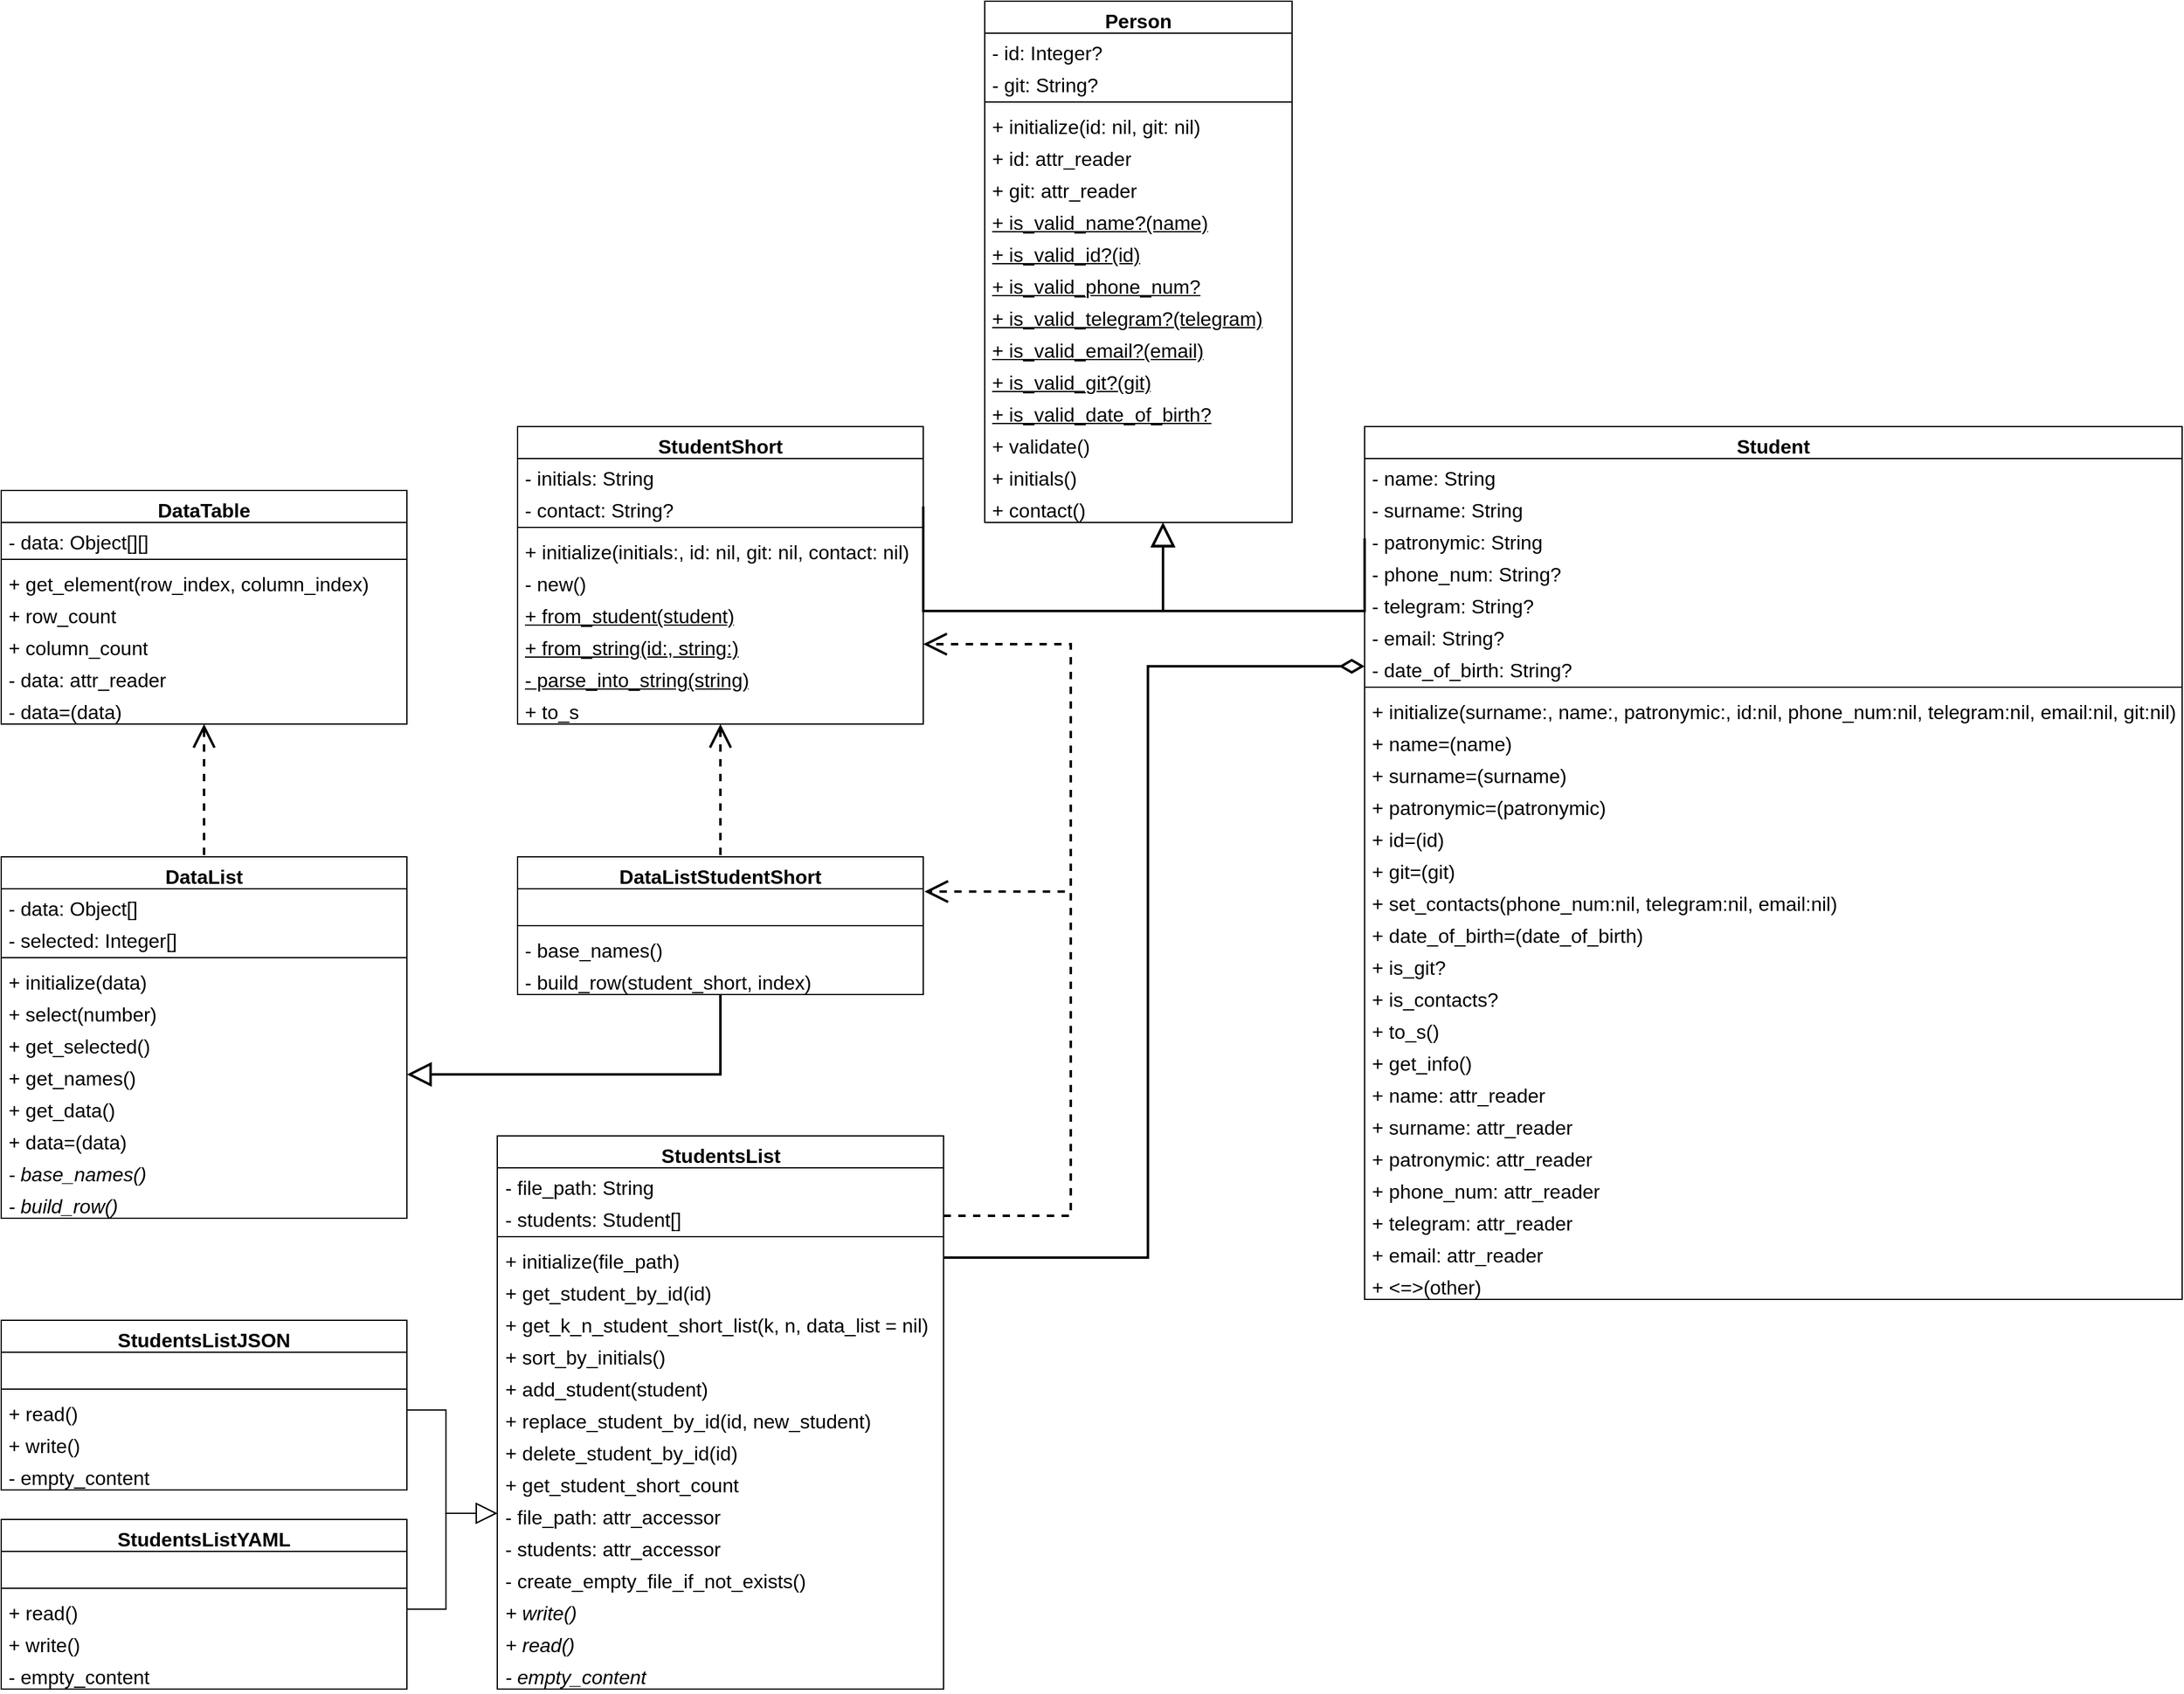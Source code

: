 <mxfile version="25.0.3">
  <diagram name="Страница — 1" id="c8MQagowN81k3dfMitHR">
    <mxGraphModel dx="3044" dy="4656" grid="0" gridSize="10" guides="1" tooltips="1" connect="1" arrows="1" fold="1" page="1" pageScale="1" pageWidth="2339" pageHeight="3300" math="0" shadow="0">
      <root>
        <mxCell id="0" />
        <mxCell id="1" parent="0" />
        <mxCell id="ckGaQ8mt0c1OZZj6wi1W-2" style="edgeStyle=orthogonalEdgeStyle;rounded=0;orthogonalLoop=1;jettySize=auto;html=1;entryX=1;entryY=0.5;entryDx=0;entryDy=0;endArrow=none;endFill=0;startArrow=block;startFill=0;strokeWidth=2;endSize=6;startSize=15;" edge="1" parent="1" source="_60M-hrK0tJfBThX2oCK-1" target="_60M-hrK0tJfBThX2oCK-20">
          <mxGeometry relative="1" as="geometry">
            <Array as="points">
              <mxPoint x="1305" y="-1880" />
              <mxPoint x="1110" y="-1880" />
            </Array>
          </mxGeometry>
        </mxCell>
        <mxCell id="ckGaQ8mt0c1OZZj6wi1W-3" style="edgeStyle=orthogonalEdgeStyle;rounded=0;orthogonalLoop=1;jettySize=auto;html=1;entryX=0;entryY=0.5;entryDx=0;entryDy=0;startArrow=block;startFill=0;endArrow=none;endFill=0;strokeWidth=2;startSize=15;" edge="1" parent="1" source="_60M-hrK0tJfBThX2oCK-1" target="_60M-hrK0tJfBThX2oCK-32">
          <mxGeometry relative="1" as="geometry">
            <Array as="points">
              <mxPoint x="1305" y="-1880" />
              <mxPoint x="1469" y="-1880" />
            </Array>
          </mxGeometry>
        </mxCell>
        <mxCell id="_60M-hrK0tJfBThX2oCK-1" value="Person" style="swimlane;fontStyle=1;align=center;verticalAlign=top;childLayout=stackLayout;horizontal=1;startSize=26;horizontalStack=0;resizeParent=1;resizeParentMax=0;resizeLast=0;collapsible=1;marginBottom=0;whiteSpace=wrap;html=1;fontSize=16;" parent="1" vertex="1">
          <mxGeometry x="1160" y="-2376" width="250" height="424" as="geometry" />
        </mxCell>
        <mxCell id="_60M-hrK0tJfBThX2oCK-2" value="- id: Integer?" style="text;strokeColor=none;fillColor=none;align=left;verticalAlign=top;spacingLeft=4;spacingRight=4;overflow=hidden;rotatable=0;points=[[0,0.5],[1,0.5]];portConstraint=eastwest;whiteSpace=wrap;html=1;fontSize=16;" parent="_60M-hrK0tJfBThX2oCK-1" vertex="1">
          <mxGeometry y="26" width="250" height="26" as="geometry" />
        </mxCell>
        <mxCell id="_60M-hrK0tJfBThX2oCK-3" value="- git: String?" style="text;strokeColor=none;fillColor=none;align=left;verticalAlign=top;spacingLeft=4;spacingRight=4;overflow=hidden;rotatable=0;points=[[0,0.5],[1,0.5]];portConstraint=eastwest;whiteSpace=wrap;html=1;fontSize=16;" parent="_60M-hrK0tJfBThX2oCK-1" vertex="1">
          <mxGeometry y="52" width="250" height="26" as="geometry" />
        </mxCell>
        <mxCell id="_60M-hrK0tJfBThX2oCK-4" value="" style="line;strokeWidth=1;fillColor=none;align=left;verticalAlign=middle;spacingTop=-1;spacingLeft=3;spacingRight=3;rotatable=0;labelPosition=right;points=[];portConstraint=eastwest;strokeColor=inherit;" parent="_60M-hrK0tJfBThX2oCK-1" vertex="1">
          <mxGeometry y="78" width="250" height="8" as="geometry" />
        </mxCell>
        <mxCell id="_60M-hrK0tJfBThX2oCK-5" value="+ initialize(id: nil, git: nil)" style="text;strokeColor=none;fillColor=none;align=left;verticalAlign=top;spacingLeft=4;spacingRight=4;overflow=hidden;rotatable=0;points=[[0,0.5],[1,0.5]];portConstraint=eastwest;whiteSpace=wrap;html=1;fontSize=16;" parent="_60M-hrK0tJfBThX2oCK-1" vertex="1">
          <mxGeometry y="86" width="250" height="26" as="geometry" />
        </mxCell>
        <mxCell id="_60M-hrK0tJfBThX2oCK-6" value="+ id: attr_reader" style="text;strokeColor=none;fillColor=none;align=left;verticalAlign=top;spacingLeft=4;spacingRight=4;overflow=hidden;rotatable=0;points=[[0,0.5],[1,0.5]];portConstraint=eastwest;whiteSpace=wrap;html=1;fontSize=16;" parent="_60M-hrK0tJfBThX2oCK-1" vertex="1">
          <mxGeometry y="112" width="250" height="26" as="geometry" />
        </mxCell>
        <mxCell id="_60M-hrK0tJfBThX2oCK-7" value="+ git: attr_reader" style="text;strokeColor=none;fillColor=none;align=left;verticalAlign=top;spacingLeft=4;spacingRight=4;overflow=hidden;rotatable=0;points=[[0,0.5],[1,0.5]];portConstraint=eastwest;whiteSpace=wrap;html=1;fontSize=16;" parent="_60M-hrK0tJfBThX2oCK-1" vertex="1">
          <mxGeometry y="138" width="250" height="26" as="geometry" />
        </mxCell>
        <mxCell id="_60M-hrK0tJfBThX2oCK-8" value="&lt;u&gt;+ is_valid_name?(name)&lt;/u&gt;" style="text;strokeColor=none;fillColor=none;align=left;verticalAlign=top;spacingLeft=4;spacingRight=4;overflow=hidden;rotatable=0;points=[[0,0.5],[1,0.5]];portConstraint=eastwest;whiteSpace=wrap;html=1;fontSize=16;" parent="_60M-hrK0tJfBThX2oCK-1" vertex="1">
          <mxGeometry y="164" width="250" height="26" as="geometry" />
        </mxCell>
        <mxCell id="_60M-hrK0tJfBThX2oCK-9" value="&lt;u&gt;+ is_valid_id?(id)&lt;/u&gt;" style="text;strokeColor=none;fillColor=none;align=left;verticalAlign=top;spacingLeft=4;spacingRight=4;overflow=hidden;rotatable=0;points=[[0,0.5],[1,0.5]];portConstraint=eastwest;whiteSpace=wrap;html=1;fontSize=16;" parent="_60M-hrK0tJfBThX2oCK-1" vertex="1">
          <mxGeometry y="190" width="250" height="26" as="geometry" />
        </mxCell>
        <mxCell id="_60M-hrK0tJfBThX2oCK-10" value="&lt;u&gt;+ is_valid_phone_num?(phone_num)&lt;/u&gt;" style="text;strokeColor=none;fillColor=none;align=left;verticalAlign=top;spacingLeft=4;spacingRight=4;overflow=hidden;rotatable=0;points=[[0,0.5],[1,0.5]];portConstraint=eastwest;whiteSpace=wrap;html=1;fontSize=16;" parent="_60M-hrK0tJfBThX2oCK-1" vertex="1">
          <mxGeometry y="216" width="250" height="26" as="geometry" />
        </mxCell>
        <mxCell id="_60M-hrK0tJfBThX2oCK-11" value="&lt;u&gt;+ is_valid_telegram?(telegram)&lt;/u&gt;" style="text;strokeColor=none;fillColor=none;align=left;verticalAlign=top;spacingLeft=4;spacingRight=4;overflow=hidden;rotatable=0;points=[[0,0.5],[1,0.5]];portConstraint=eastwest;whiteSpace=wrap;html=1;fontSize=16;" parent="_60M-hrK0tJfBThX2oCK-1" vertex="1">
          <mxGeometry y="242" width="250" height="26" as="geometry" />
        </mxCell>
        <mxCell id="_60M-hrK0tJfBThX2oCK-12" value="&lt;u&gt;+ is_valid_email?(email)&lt;/u&gt;" style="text;strokeColor=none;fillColor=none;align=left;verticalAlign=top;spacingLeft=4;spacingRight=4;overflow=hidden;rotatable=0;points=[[0,0.5],[1,0.5]];portConstraint=eastwest;whiteSpace=wrap;html=1;fontSize=16;" parent="_60M-hrK0tJfBThX2oCK-1" vertex="1">
          <mxGeometry y="268" width="250" height="26" as="geometry" />
        </mxCell>
        <mxCell id="_60M-hrK0tJfBThX2oCK-13" value="&lt;u&gt;+ is_valid_git?(git)&lt;/u&gt;" style="text;strokeColor=none;fillColor=none;align=left;verticalAlign=top;spacingLeft=4;spacingRight=4;overflow=hidden;rotatable=0;points=[[0,0.5],[1,0.5]];portConstraint=eastwest;whiteSpace=wrap;html=1;fontSize=16;" parent="_60M-hrK0tJfBThX2oCK-1" vertex="1">
          <mxGeometry y="294" width="250" height="26" as="geometry" />
        </mxCell>
        <mxCell id="_60M-hrK0tJfBThX2oCK-14" value="&lt;u&gt;+ is_valid_date_of_birth?(date_of_bitrh)&lt;/u&gt;" style="text;strokeColor=none;fillColor=none;align=left;verticalAlign=top;spacingLeft=4;spacingRight=4;overflow=hidden;rotatable=0;points=[[0,0.5],[1,0.5]];portConstraint=eastwest;whiteSpace=wrap;html=1;fontSize=16;" parent="_60M-hrK0tJfBThX2oCK-1" vertex="1">
          <mxGeometry y="320" width="250" height="26" as="geometry" />
        </mxCell>
        <mxCell id="_60M-hrK0tJfBThX2oCK-15" value="+ validate()" style="text;strokeColor=none;fillColor=none;align=left;verticalAlign=top;spacingLeft=4;spacingRight=4;overflow=hidden;rotatable=0;points=[[0,0.5],[1,0.5]];portConstraint=eastwest;whiteSpace=wrap;html=1;fontSize=16;" parent="_60M-hrK0tJfBThX2oCK-1" vertex="1">
          <mxGeometry y="346" width="250" height="26" as="geometry" />
        </mxCell>
        <mxCell id="_60M-hrK0tJfBThX2oCK-16" value="+ initials()" style="text;strokeColor=none;fillColor=none;align=left;verticalAlign=top;spacingLeft=4;spacingRight=4;overflow=hidden;rotatable=0;points=[[0,0.5],[1,0.5]];portConstraint=eastwest;whiteSpace=wrap;html=1;fontSize=16;" parent="_60M-hrK0tJfBThX2oCK-1" vertex="1">
          <mxGeometry y="372" width="250" height="26" as="geometry" />
        </mxCell>
        <mxCell id="_60M-hrK0tJfBThX2oCK-17" value="+ contact()" style="text;strokeColor=none;fillColor=none;align=left;verticalAlign=top;spacingLeft=4;spacingRight=4;overflow=hidden;rotatable=0;points=[[0,0.5],[1,0.5]];portConstraint=eastwest;whiteSpace=wrap;html=1;fontSize=16;" parent="_60M-hrK0tJfBThX2oCK-1" vertex="1">
          <mxGeometry y="398" width="250" height="26" as="geometry" />
        </mxCell>
        <mxCell id="ckGaQ8mt0c1OZZj6wi1W-39" style="edgeStyle=orthogonalEdgeStyle;rounded=0;orthogonalLoop=1;jettySize=auto;html=1;entryX=0.5;entryY=0;entryDx=0;entryDy=0;startArrow=open;startFill=0;endArrow=none;endFill=0;startSize=15;dashed=1;strokeWidth=2;" edge="1" parent="1" source="_60M-hrK0tJfBThX2oCK-18" target="ckGaQ8mt0c1OZZj6wi1W-4">
          <mxGeometry relative="1" as="geometry" />
        </mxCell>
        <mxCell id="_60M-hrK0tJfBThX2oCK-18" value="StudentShort" style="swimlane;fontStyle=1;align=center;verticalAlign=top;childLayout=stackLayout;horizontal=1;startSize=26;horizontalStack=0;resizeParent=1;resizeParentMax=0;resizeLast=0;collapsible=1;marginBottom=0;whiteSpace=wrap;html=1;fontSize=16;" parent="1" vertex="1">
          <mxGeometry x="780" y="-2030" width="330" height="242" as="geometry" />
        </mxCell>
        <mxCell id="_60M-hrK0tJfBThX2oCK-19" value="- initials: String" style="text;strokeColor=none;fillColor=none;align=left;verticalAlign=top;spacingLeft=4;spacingRight=4;overflow=hidden;rotatable=0;points=[[0,0.5],[1,0.5]];portConstraint=eastwest;whiteSpace=wrap;html=1;fontSize=16;" parent="_60M-hrK0tJfBThX2oCK-18" vertex="1">
          <mxGeometry y="26" width="330" height="26" as="geometry" />
        </mxCell>
        <mxCell id="_60M-hrK0tJfBThX2oCK-20" value="- contact: String?" style="text;strokeColor=none;fillColor=none;align=left;verticalAlign=top;spacingLeft=4;spacingRight=4;overflow=hidden;rotatable=0;points=[[0,0.5],[1,0.5]];portConstraint=eastwest;whiteSpace=wrap;html=1;fontSize=16;" parent="_60M-hrK0tJfBThX2oCK-18" vertex="1">
          <mxGeometry y="52" width="330" height="26" as="geometry" />
        </mxCell>
        <mxCell id="_60M-hrK0tJfBThX2oCK-21" value="" style="line;strokeWidth=1;fillColor=none;align=left;verticalAlign=middle;spacingTop=-1;spacingLeft=3;spacingRight=3;rotatable=0;labelPosition=right;points=[];portConstraint=eastwest;strokeColor=inherit;" parent="_60M-hrK0tJfBThX2oCK-18" vertex="1">
          <mxGeometry y="78" width="330" height="8" as="geometry" />
        </mxCell>
        <mxCell id="_60M-hrK0tJfBThX2oCK-22" value="+ initialize(initials:, id: nil, git: nil, contact: nil)" style="text;strokeColor=none;fillColor=none;align=left;verticalAlign=top;spacingLeft=4;spacingRight=4;overflow=hidden;rotatable=0;points=[[0,0.5],[1,0.5]];portConstraint=eastwest;whiteSpace=wrap;html=1;fontSize=16;" parent="_60M-hrK0tJfBThX2oCK-18" vertex="1">
          <mxGeometry y="86" width="330" height="26" as="geometry" />
        </mxCell>
        <mxCell id="_60M-hrK0tJfBThX2oCK-23" value="- new()" style="text;strokeColor=none;fillColor=none;align=left;verticalAlign=top;spacingLeft=4;spacingRight=4;overflow=hidden;rotatable=0;points=[[0,0.5],[1,0.5]];portConstraint=eastwest;whiteSpace=wrap;html=1;fontSize=16;" parent="_60M-hrK0tJfBThX2oCK-18" vertex="1">
          <mxGeometry y="112" width="330" height="26" as="geometry" />
        </mxCell>
        <mxCell id="_60M-hrK0tJfBThX2oCK-24" value="&lt;u&gt;+ from_student(student)&lt;/u&gt;" style="text;strokeColor=none;fillColor=none;align=left;verticalAlign=top;spacingLeft=4;spacingRight=4;overflow=hidden;rotatable=0;points=[[0,0.5],[1,0.5]];portConstraint=eastwest;whiteSpace=wrap;html=1;fontSize=16;" parent="_60M-hrK0tJfBThX2oCK-18" vertex="1">
          <mxGeometry y="138" width="330" height="26" as="geometry" />
        </mxCell>
        <mxCell id="_60M-hrK0tJfBThX2oCK-25" value="&lt;u&gt;+ from_string(id:, string:)&lt;/u&gt;" style="text;strokeColor=none;fillColor=none;align=left;verticalAlign=top;spacingLeft=4;spacingRight=4;overflow=hidden;rotatable=0;points=[[0,0.5],[1,0.5]];portConstraint=eastwest;whiteSpace=wrap;html=1;fontSize=16;" parent="_60M-hrK0tJfBThX2oCK-18" vertex="1">
          <mxGeometry y="164" width="330" height="26" as="geometry" />
        </mxCell>
        <mxCell id="_60M-hrK0tJfBThX2oCK-26" value="&lt;u&gt;- parse_into_string(string)&lt;/u&gt;" style="text;strokeColor=none;fillColor=none;align=left;verticalAlign=top;spacingLeft=4;spacingRight=4;overflow=hidden;rotatable=0;points=[[0,0.5],[1,0.5]];portConstraint=eastwest;whiteSpace=wrap;html=1;fontSize=16;" parent="_60M-hrK0tJfBThX2oCK-18" vertex="1">
          <mxGeometry y="190" width="330" height="26" as="geometry" />
        </mxCell>
        <mxCell id="_60M-hrK0tJfBThX2oCK-27" value="+ to_s" style="text;strokeColor=none;fillColor=none;align=left;verticalAlign=top;spacingLeft=4;spacingRight=4;overflow=hidden;rotatable=0;points=[[0,0.5],[1,0.5]];portConstraint=eastwest;whiteSpace=wrap;html=1;fontSize=16;" parent="_60M-hrK0tJfBThX2oCK-18" vertex="1">
          <mxGeometry y="216" width="330" height="26" as="geometry" />
        </mxCell>
        <mxCell id="_60M-hrK0tJfBThX2oCK-29" value="Student" style="swimlane;fontStyle=1;align=center;verticalAlign=top;childLayout=stackLayout;horizontal=1;startSize=26;horizontalStack=0;resizeParent=1;resizeParentMax=0;resizeLast=0;collapsible=1;marginBottom=0;whiteSpace=wrap;html=1;fontSize=16;" parent="1" vertex="1">
          <mxGeometry x="1469" y="-2030" width="665" height="710" as="geometry" />
        </mxCell>
        <mxCell id="_60M-hrK0tJfBThX2oCK-30" value="- name: String" style="text;strokeColor=none;fillColor=none;align=left;verticalAlign=top;spacingLeft=4;spacingRight=4;overflow=hidden;rotatable=0;points=[[0,0.5],[1,0.5]];portConstraint=eastwest;whiteSpace=wrap;html=1;fontSize=16;" parent="_60M-hrK0tJfBThX2oCK-29" vertex="1">
          <mxGeometry y="26" width="665" height="26" as="geometry" />
        </mxCell>
        <mxCell id="_60M-hrK0tJfBThX2oCK-31" value="- surname: String" style="text;strokeColor=none;fillColor=none;align=left;verticalAlign=top;spacingLeft=4;spacingRight=4;overflow=hidden;rotatable=0;points=[[0,0.5],[1,0.5]];portConstraint=eastwest;whiteSpace=wrap;html=1;fontSize=16;" parent="_60M-hrK0tJfBThX2oCK-29" vertex="1">
          <mxGeometry y="52" width="665" height="26" as="geometry" />
        </mxCell>
        <mxCell id="_60M-hrK0tJfBThX2oCK-32" value="- patronymic: String" style="text;strokeColor=none;fillColor=none;align=left;verticalAlign=top;spacingLeft=4;spacingRight=4;overflow=hidden;rotatable=0;points=[[0,0.5],[1,0.5]];portConstraint=eastwest;whiteSpace=wrap;html=1;fontSize=16;" parent="_60M-hrK0tJfBThX2oCK-29" vertex="1">
          <mxGeometry y="78" width="665" height="26" as="geometry" />
        </mxCell>
        <mxCell id="_60M-hrK0tJfBThX2oCK-33" value="- phone_num: String?" style="text;strokeColor=none;fillColor=none;align=left;verticalAlign=top;spacingLeft=4;spacingRight=4;overflow=hidden;rotatable=0;points=[[0,0.5],[1,0.5]];portConstraint=eastwest;whiteSpace=wrap;html=1;fontSize=16;" parent="_60M-hrK0tJfBThX2oCK-29" vertex="1">
          <mxGeometry y="104" width="665" height="26" as="geometry" />
        </mxCell>
        <mxCell id="_60M-hrK0tJfBThX2oCK-34" value="- telegram: String?" style="text;strokeColor=none;fillColor=none;align=left;verticalAlign=top;spacingLeft=4;spacingRight=4;overflow=hidden;rotatable=0;points=[[0,0.5],[1,0.5]];portConstraint=eastwest;whiteSpace=wrap;html=1;fontSize=16;" parent="_60M-hrK0tJfBThX2oCK-29" vertex="1">
          <mxGeometry y="130" width="665" height="26" as="geometry" />
        </mxCell>
        <mxCell id="_60M-hrK0tJfBThX2oCK-35" value="- email: String?" style="text;strokeColor=none;fillColor=none;align=left;verticalAlign=top;spacingLeft=4;spacingRight=4;overflow=hidden;rotatable=0;points=[[0,0.5],[1,0.5]];portConstraint=eastwest;whiteSpace=wrap;html=1;fontSize=16;" parent="_60M-hrK0tJfBThX2oCK-29" vertex="1">
          <mxGeometry y="156" width="665" height="26" as="geometry" />
        </mxCell>
        <mxCell id="_60M-hrK0tJfBThX2oCK-36" value="- date_of_birth: String?" style="text;strokeColor=none;fillColor=none;align=left;verticalAlign=top;spacingLeft=4;spacingRight=4;overflow=hidden;rotatable=0;points=[[0,0.5],[1,0.5]];portConstraint=eastwest;whiteSpace=wrap;html=1;fontSize=16;" parent="_60M-hrK0tJfBThX2oCK-29" vertex="1">
          <mxGeometry y="182" width="665" height="26" as="geometry" />
        </mxCell>
        <mxCell id="_60M-hrK0tJfBThX2oCK-37" value="" style="line;strokeWidth=1;fillColor=none;align=left;verticalAlign=middle;spacingTop=-1;spacingLeft=3;spacingRight=3;rotatable=0;labelPosition=right;points=[];portConstraint=eastwest;strokeColor=inherit;" parent="_60M-hrK0tJfBThX2oCK-29" vertex="1">
          <mxGeometry y="208" width="665" height="8" as="geometry" />
        </mxCell>
        <mxCell id="_60M-hrK0tJfBThX2oCK-38" value="+ initialize(surname:, name:, patronymic:, id:nil, phone_num:nil, telegram:nil, email:nil, git:nil)" style="text;strokeColor=none;fillColor=none;align=left;verticalAlign=top;spacingLeft=4;spacingRight=4;overflow=hidden;rotatable=0;points=[[0,0.5],[1,0.5]];portConstraint=eastwest;whiteSpace=wrap;html=1;fontSize=16;" parent="_60M-hrK0tJfBThX2oCK-29" vertex="1">
          <mxGeometry y="216" width="665" height="26" as="geometry" />
        </mxCell>
        <mxCell id="_60M-hrK0tJfBThX2oCK-39" value="+ name=(name)" style="text;strokeColor=none;fillColor=none;align=left;verticalAlign=top;spacingLeft=4;spacingRight=4;overflow=hidden;rotatable=0;points=[[0,0.5],[1,0.5]];portConstraint=eastwest;whiteSpace=wrap;html=1;fontSize=16;" parent="_60M-hrK0tJfBThX2oCK-29" vertex="1">
          <mxGeometry y="242" width="665" height="26" as="geometry" />
        </mxCell>
        <mxCell id="_60M-hrK0tJfBThX2oCK-40" value="+ surname=(surname)" style="text;strokeColor=none;fillColor=none;align=left;verticalAlign=top;spacingLeft=4;spacingRight=4;overflow=hidden;rotatable=0;points=[[0,0.5],[1,0.5]];portConstraint=eastwest;whiteSpace=wrap;html=1;fontSize=16;" parent="_60M-hrK0tJfBThX2oCK-29" vertex="1">
          <mxGeometry y="268" width="665" height="26" as="geometry" />
        </mxCell>
        <mxCell id="_60M-hrK0tJfBThX2oCK-41" value="+ patronymic=(patronymic)" style="text;strokeColor=none;fillColor=none;align=left;verticalAlign=top;spacingLeft=4;spacingRight=4;overflow=hidden;rotatable=0;points=[[0,0.5],[1,0.5]];portConstraint=eastwest;whiteSpace=wrap;html=1;fontSize=16;" parent="_60M-hrK0tJfBThX2oCK-29" vertex="1">
          <mxGeometry y="294" width="665" height="26" as="geometry" />
        </mxCell>
        <mxCell id="_60M-hrK0tJfBThX2oCK-42" value="+ id=(id)" style="text;strokeColor=none;fillColor=none;align=left;verticalAlign=top;spacingLeft=4;spacingRight=4;overflow=hidden;rotatable=0;points=[[0,0.5],[1,0.5]];portConstraint=eastwest;whiteSpace=wrap;html=1;fontSize=16;" parent="_60M-hrK0tJfBThX2oCK-29" vertex="1">
          <mxGeometry y="320" width="665" height="26" as="geometry" />
        </mxCell>
        <mxCell id="_60M-hrK0tJfBThX2oCK-43" value="+ git=(git)" style="text;strokeColor=none;fillColor=none;align=left;verticalAlign=top;spacingLeft=4;spacingRight=4;overflow=hidden;rotatable=0;points=[[0,0.5],[1,0.5]];portConstraint=eastwest;whiteSpace=wrap;html=1;fontSize=16;" parent="_60M-hrK0tJfBThX2oCK-29" vertex="1">
          <mxGeometry y="346" width="665" height="26" as="geometry" />
        </mxCell>
        <mxCell id="_60M-hrK0tJfBThX2oCK-44" value="+ set_contacts(phone_num:nil, telegram:nil, email:nil)" style="text;strokeColor=none;fillColor=none;align=left;verticalAlign=top;spacingLeft=4;spacingRight=4;overflow=hidden;rotatable=0;points=[[0,0.5],[1,0.5]];portConstraint=eastwest;whiteSpace=wrap;html=1;fontSize=16;" parent="_60M-hrK0tJfBThX2oCK-29" vertex="1">
          <mxGeometry y="372" width="665" height="26" as="geometry" />
        </mxCell>
        <mxCell id="_60M-hrK0tJfBThX2oCK-45" value="+ date_of_birth=(date_of_birth)" style="text;strokeColor=none;fillColor=none;align=left;verticalAlign=top;spacingLeft=4;spacingRight=4;overflow=hidden;rotatable=0;points=[[0,0.5],[1,0.5]];portConstraint=eastwest;whiteSpace=wrap;html=1;fontSize=16;" parent="_60M-hrK0tJfBThX2oCK-29" vertex="1">
          <mxGeometry y="398" width="665" height="26" as="geometry" />
        </mxCell>
        <mxCell id="_60M-hrK0tJfBThX2oCK-46" value="+ is_git?" style="text;strokeColor=none;fillColor=none;align=left;verticalAlign=top;spacingLeft=4;spacingRight=4;overflow=hidden;rotatable=0;points=[[0,0.5],[1,0.5]];portConstraint=eastwest;whiteSpace=wrap;html=1;fontSize=16;" parent="_60M-hrK0tJfBThX2oCK-29" vertex="1">
          <mxGeometry y="424" width="665" height="26" as="geometry" />
        </mxCell>
        <mxCell id="_60M-hrK0tJfBThX2oCK-47" value="+ is_contacts?" style="text;strokeColor=none;fillColor=none;align=left;verticalAlign=top;spacingLeft=4;spacingRight=4;overflow=hidden;rotatable=0;points=[[0,0.5],[1,0.5]];portConstraint=eastwest;whiteSpace=wrap;html=1;fontSize=16;" parent="_60M-hrK0tJfBThX2oCK-29" vertex="1">
          <mxGeometry y="450" width="665" height="26" as="geometry" />
        </mxCell>
        <mxCell id="_60M-hrK0tJfBThX2oCK-48" value="+ to_s()" style="text;strokeColor=none;fillColor=none;align=left;verticalAlign=top;spacingLeft=4;spacingRight=4;overflow=hidden;rotatable=0;points=[[0,0.5],[1,0.5]];portConstraint=eastwest;whiteSpace=wrap;html=1;fontSize=16;" parent="_60M-hrK0tJfBThX2oCK-29" vertex="1">
          <mxGeometry y="476" width="665" height="26" as="geometry" />
        </mxCell>
        <mxCell id="_60M-hrK0tJfBThX2oCK-49" value="+ get_info()" style="text;strokeColor=none;fillColor=none;align=left;verticalAlign=top;spacingLeft=4;spacingRight=4;overflow=hidden;rotatable=0;points=[[0,0.5],[1,0.5]];portConstraint=eastwest;whiteSpace=wrap;html=1;fontSize=16;" parent="_60M-hrK0tJfBThX2oCK-29" vertex="1">
          <mxGeometry y="502" width="665" height="26" as="geometry" />
        </mxCell>
        <mxCell id="_60M-hrK0tJfBThX2oCK-50" value="+ name: attr_reader" style="text;strokeColor=none;fillColor=none;align=left;verticalAlign=top;spacingLeft=4;spacingRight=4;overflow=hidden;rotatable=0;points=[[0,0.5],[1,0.5]];portConstraint=eastwest;whiteSpace=wrap;html=1;fontSize=16;" parent="_60M-hrK0tJfBThX2oCK-29" vertex="1">
          <mxGeometry y="528" width="665" height="26" as="geometry" />
        </mxCell>
        <mxCell id="_60M-hrK0tJfBThX2oCK-51" value="+ surname: attr_reader" style="text;strokeColor=none;fillColor=none;align=left;verticalAlign=top;spacingLeft=4;spacingRight=4;overflow=hidden;rotatable=0;points=[[0,0.5],[1,0.5]];portConstraint=eastwest;whiteSpace=wrap;html=1;fontSize=16;" parent="_60M-hrK0tJfBThX2oCK-29" vertex="1">
          <mxGeometry y="554" width="665" height="26" as="geometry" />
        </mxCell>
        <mxCell id="_60M-hrK0tJfBThX2oCK-52" value="+ patronymic: attr_reader" style="text;strokeColor=none;fillColor=none;align=left;verticalAlign=top;spacingLeft=4;spacingRight=4;overflow=hidden;rotatable=0;points=[[0,0.5],[1,0.5]];portConstraint=eastwest;whiteSpace=wrap;html=1;fontSize=16;" parent="_60M-hrK0tJfBThX2oCK-29" vertex="1">
          <mxGeometry y="580" width="665" height="26" as="geometry" />
        </mxCell>
        <mxCell id="_60M-hrK0tJfBThX2oCK-53" value="+ phone_num: attr_reader" style="text;strokeColor=none;fillColor=none;align=left;verticalAlign=top;spacingLeft=4;spacingRight=4;overflow=hidden;rotatable=0;points=[[0,0.5],[1,0.5]];portConstraint=eastwest;whiteSpace=wrap;html=1;fontSize=16;" parent="_60M-hrK0tJfBThX2oCK-29" vertex="1">
          <mxGeometry y="606" width="665" height="26" as="geometry" />
        </mxCell>
        <mxCell id="_60M-hrK0tJfBThX2oCK-54" value="+ telegram: attr_reader" style="text;strokeColor=none;fillColor=none;align=left;verticalAlign=top;spacingLeft=4;spacingRight=4;overflow=hidden;rotatable=0;points=[[0,0.5],[1,0.5]];portConstraint=eastwest;whiteSpace=wrap;html=1;fontSize=16;" parent="_60M-hrK0tJfBThX2oCK-29" vertex="1">
          <mxGeometry y="632" width="665" height="26" as="geometry" />
        </mxCell>
        <mxCell id="_60M-hrK0tJfBThX2oCK-55" value="+ email: attr_reader" style="text;strokeColor=none;fillColor=none;align=left;verticalAlign=top;spacingLeft=4;spacingRight=4;overflow=hidden;rotatable=0;points=[[0,0.5],[1,0.5]];portConstraint=eastwest;whiteSpace=wrap;html=1;fontSize=16;" parent="_60M-hrK0tJfBThX2oCK-29" vertex="1">
          <mxGeometry y="658" width="665" height="26" as="geometry" />
        </mxCell>
        <mxCell id="_60M-hrK0tJfBThX2oCK-56" value="+ &amp;lt;=&amp;gt;(other)" style="text;strokeColor=none;fillColor=none;align=left;verticalAlign=top;spacingLeft=4;spacingRight=4;overflow=hidden;rotatable=0;points=[[0,0.5],[1,0.5]];portConstraint=eastwest;whiteSpace=wrap;html=1;fontSize=16;" parent="_60M-hrK0tJfBThX2oCK-29" vertex="1">
          <mxGeometry y="684" width="665" height="26" as="geometry" />
        </mxCell>
        <mxCell id="ckGaQ8mt0c1OZZj6wi1W-38" style="edgeStyle=orthogonalEdgeStyle;rounded=0;orthogonalLoop=1;jettySize=auto;html=1;entryX=1;entryY=0.5;entryDx=0;entryDy=0;endArrow=block;endFill=0;endSize=15;strokeWidth=2;" edge="1" parent="1" source="ckGaQ8mt0c1OZZj6wi1W-4" target="ckGaQ8mt0c1OZZj6wi1W-21">
          <mxGeometry relative="1" as="geometry" />
        </mxCell>
        <mxCell id="ckGaQ8mt0c1OZZj6wi1W-4" value="DataListStudentShort" style="swimlane;fontStyle=1;align=center;verticalAlign=top;childLayout=stackLayout;horizontal=1;startSize=26;horizontalStack=0;resizeParent=1;resizeParentMax=0;resizeLast=0;collapsible=1;marginBottom=0;whiteSpace=wrap;html=1;fontSize=16;" vertex="1" parent="1">
          <mxGeometry x="780" y="-1680" width="330" height="112" as="geometry" />
        </mxCell>
        <mxCell id="ckGaQ8mt0c1OZZj6wi1W-5" value="&lt;div&gt;&lt;br&gt;&lt;/div&gt;&lt;div&gt;&lt;br&gt;&lt;/div&gt;" style="text;strokeColor=none;fillColor=none;align=left;verticalAlign=top;spacingLeft=4;spacingRight=4;overflow=hidden;rotatable=0;points=[[0,0.5],[1,0.5]];portConstraint=eastwest;whiteSpace=wrap;html=1;fontSize=16;" vertex="1" parent="ckGaQ8mt0c1OZZj6wi1W-4">
          <mxGeometry y="26" width="330" height="26" as="geometry" />
        </mxCell>
        <mxCell id="ckGaQ8mt0c1OZZj6wi1W-7" value="" style="line;strokeWidth=1;fillColor=none;align=left;verticalAlign=middle;spacingTop=-1;spacingLeft=3;spacingRight=3;rotatable=0;labelPosition=right;points=[];portConstraint=eastwest;strokeColor=inherit;" vertex="1" parent="ckGaQ8mt0c1OZZj6wi1W-4">
          <mxGeometry y="52" width="330" height="8" as="geometry" />
        </mxCell>
        <mxCell id="ckGaQ8mt0c1OZZj6wi1W-8" value="- base_names()" style="text;strokeColor=none;fillColor=none;align=left;verticalAlign=top;spacingLeft=4;spacingRight=4;overflow=hidden;rotatable=0;points=[[0,0.5],[1,0.5]];portConstraint=eastwest;whiteSpace=wrap;html=1;fontSize=16;" vertex="1" parent="ckGaQ8mt0c1OZZj6wi1W-4">
          <mxGeometry y="60" width="330" height="26" as="geometry" />
        </mxCell>
        <mxCell id="ckGaQ8mt0c1OZZj6wi1W-9" value="- build_row(student_short, index)" style="text;strokeColor=none;fillColor=none;align=left;verticalAlign=top;spacingLeft=4;spacingRight=4;overflow=hidden;rotatable=0;points=[[0,0.5],[1,0.5]];portConstraint=eastwest;whiteSpace=wrap;html=1;fontSize=16;" vertex="1" parent="ckGaQ8mt0c1OZZj6wi1W-4">
          <mxGeometry y="86" width="330" height="26" as="geometry" />
        </mxCell>
        <mxCell id="ckGaQ8mt0c1OZZj6wi1W-14" value="DataList" style="swimlane;fontStyle=1;align=center;verticalAlign=top;childLayout=stackLayout;horizontal=1;startSize=26;horizontalStack=0;resizeParent=1;resizeParentMax=0;resizeLast=0;collapsible=1;marginBottom=0;whiteSpace=wrap;html=1;fontSize=16;" vertex="1" parent="1">
          <mxGeometry x="360" y="-1680" width="330" height="294" as="geometry" />
        </mxCell>
        <mxCell id="ckGaQ8mt0c1OZZj6wi1W-15" value="- data: Object[]&lt;span style=&quot;color: rgba(0, 0, 0, 0); font-family: monospace; font-size: 0px; text-wrap-mode: nowrap;&quot;&gt;%3CmxGraphModel%3E%3Croot%3E%3CmxCell%20id%3D%220%22%2F%3E%3CmxCell%20id%3D%221%22%20parent%3D%220%22%2F%3E%3CmxCell%20id%3D%222%22%20value%3D%22DataListStudentShort%22%20style%3D%22swimlane%3BfontStyle%3D1%3Balign%3Dcenter%3BverticalAlign%3Dtop%3BchildLayout%3DstackLayout%3Bhorizontal%3D1%3BstartSize%3D26%3BhorizontalStack%3D0%3BresizeParent%3D1%3BresizeParentMax%3D0%3BresizeLast%3D0%3Bcollapsible%3D1%3BmarginBottom%3D0%3BwhiteSpace%3Dwrap%3Bhtml%3D1%3BfontSize%3D16%3B%22%20vertex%3D%221%22%20parent%3D%221%22%3E%3CmxGeometry%20x%3D%22780%22%20y%3D%22-1600%22%20width%3D%22330%22%20height%3D%22112%22%20as%3D%22geometry%22%2F%3E%3C%2FmxCell%3E%3CmxCell%20id%3D%223%22%20value%3D%22%26lt%3Bdiv%26gt%3B%26lt%3Bbr%26gt%3B%26lt%3B%2Fdiv%26gt%3B%26lt%3Bdiv%26gt%3B%26lt%3Bbr%26gt%3B%26lt%3B%2Fdiv%26gt%3B%22%20style%3D%22text%3BstrokeColor%3Dnone%3BfillColor%3Dnone%3Balign%3Dleft%3BverticalAlign%3Dtop%3BspacingLeft%3D4%3BspacingRight%3D4%3Boverflow%3Dhidden%3Brotatable%3D0%3Bpoints%3D%5B%5B0%2C0.5%5D%2C%5B1%2C0.5%5D%5D%3BportConstraint%3Deastwest%3BwhiteSpace%3Dwrap%3Bhtml%3D1%3BfontSize%3D16%3B%22%20vertex%3D%221%22%20parent%3D%222%22%3E%3CmxGeometry%20y%3D%2226%22%20width%3D%22330%22%20height%3D%2226%22%20as%3D%22geometry%22%2F%3E%3C%2FmxCell%3E%3CmxCell%20id%3D%224%22%20value%3D%22%22%20style%3D%22line%3BstrokeWidth%3D1%3BfillColor%3Dnone%3Balign%3Dleft%3BverticalAlign%3Dmiddle%3BspacingTop%3D-1%3BspacingLeft%3D3%3BspacingRight%3D3%3Brotatable%3D0%3BlabelPosition%3Dright%3Bpoints%3D%5B%5D%3BportConstraint%3Deastwest%3BstrokeColor%3Dinherit%3B%22%20vertex%3D%221%22%20parent%3D%222%22%3E%3CmxGeometry%20y%3D%2252%22%20width%3D%22330%22%20height%3D%228%22%20as%3D%22geometry%22%2F%3E%3C%2FmxCell%3E%3CmxCell%20id%3D%225%22%20value%3D%22-%20base_names()%22%20style%3D%22text%3BstrokeColor%3Dnone%3BfillColor%3Dnone%3Balign%3Dleft%3BverticalAlign%3Dtop%3BspacingLeft%3D4%3BspacingRight%3D4%3Boverflow%3Dhidden%3Brotatable%3D0%3Bpoints%3D%5B%5B0%2C0.5%5D%2C%5B1%2C0.5%5D%5D%3BportConstraint%3Deastwest%3BwhiteSpace%3Dwrap%3Bhtml%3D1%3BfontSize%3D16%3B%22%20vertex%3D%221%22%20parent%3D%222%22%3E%3CmxGeometry%20y%3D%2260%22%20width%3D%22330%22%20height%3D%2226%22%20as%3D%22geometry%22%2F%3E%3C%2FmxCell%3E%3CmxCell%20id%3D%226%22%20value%3D%22-%20build_row(student_short%2C%20index)%22%20style%3D%22text%3BstrokeColor%3Dnone%3BfillColor%3Dnone%3Balign%3Dleft%3BverticalAlign%3Dtop%3BspacingLeft%3D4%3BspacingRight%3D4%3Boverflow%3Dhidden%3Brotatable%3D0%3Bpoints%3D%5B%5B0%2C0.5%5D%2C%5B1%2C0.5%5D%5D%3BportConstraint%3Deastwest%3BwhiteSpace%3Dwrap%3Bhtml%3D1%3BfontSize%3D16%3B%22%20vertex%3D%221%22%20parent%3D%222%22%3E%3CmxGeometry%20y%3D%2286%22%20width%3D%22330%22%20height%3D%2226%22%20as%3D%22geometry%22%2F%3E%3C%2FmxCell%3E%3C%2Froot%3E%3C%2FmxGraphModel%3E[]{}&lt;/span&gt;" style="text;strokeColor=none;fillColor=none;align=left;verticalAlign=top;spacingLeft=4;spacingRight=4;overflow=hidden;rotatable=0;points=[[0,0.5],[1,0.5]];portConstraint=eastwest;whiteSpace=wrap;html=1;fontSize=16;" vertex="1" parent="ckGaQ8mt0c1OZZj6wi1W-14">
          <mxGeometry y="26" width="330" height="26" as="geometry" />
        </mxCell>
        <mxCell id="ckGaQ8mt0c1OZZj6wi1W-19" value="- selected: Integer[]&lt;span style=&quot;color: rgba(0, 0, 0, 0); font-family: monospace; font-size: 0px; text-wrap-mode: nowrap;&quot;&gt;%3CmxGraphModel%3E%3Croot%3E%3CmxCell%20id%3D%220%22%2F%3E%3CmxCell%20id%3D%221%22%20parent%3D%220%22%2F%3E%3CmxCell%20id%3D%222%22%20value%3D%22DataListStudentShort%22%20style%3D%22swimlane%3BfontStyle%3D1%3Balign%3Dcenter%3BverticalAlign%3Dtop%3BchildLayout%3DstackLayout%3Bhorizontal%3D1%3BstartSize%3D26%3BhorizontalStack%3D0%3BresizeParent%3D1%3BresizeParentMax%3D0%3BresizeLast%3D0%3Bcollapsible%3D1%3BmarginBottom%3D0%3BwhiteSpace%3Dwrap%3Bhtml%3D1%3BfontSize%3D16%3B%22%20vertex%3D%221%22%20parent%3D%221%22%3E%3CmxGeometry%20x%3D%22780%22%20y%3D%22-1600%22%20width%3D%22330%22%20height%3D%22112%22%20as%3D%22geometry%22%2F%3E%3C%2FmxCell%3E%3CmxCell%20id%3D%223%22%20value%3D%22%26lt%3Bdiv%26gt%3B%26lt%3Bbr%26gt%3B%26lt%3B%2Fdiv%26gt%3B%26lt%3Bdiv%26gt%3B%26lt%3Bbr%26gt%3B%26lt%3B%2Fdiv%26gt%3B%22%20style%3D%22text%3BstrokeColor%3Dnone%3BfillColor%3Dnone%3Balign%3Dleft%3BverticalAlign%3Dtop%3BspacingLeft%3D4%3BspacingRight%3D4%3Boverflow%3Dhidden%3Brotatable%3D0%3Bpoints%3D%5B%5B0%2C0.5%5D%2C%5B1%2C0.5%5D%5D%3BportConstraint%3Deastwest%3BwhiteSpace%3Dwrap%3Bhtml%3D1%3BfontSize%3D16%3B%22%20vertex%3D%221%22%20parent%3D%222%22%3E%3CmxGeometry%20y%3D%2226%22%20width%3D%22330%22%20height%3D%2226%22%20as%3D%22geometry%22%2F%3E%3C%2FmxCell%3E%3CmxCell%20id%3D%224%22%20value%3D%22%22%20style%3D%22line%3BstrokeWidth%3D1%3BfillColor%3Dnone%3Balign%3Dleft%3BverticalAlign%3Dmiddle%3BspacingTop%3D-1%3BspacingLeft%3D3%3BspacingRight%3D3%3Brotatable%3D0%3BlabelPosition%3Dright%3Bpoints%3D%5B%5D%3BportConstraint%3Deastwest%3BstrokeColor%3Dinherit%3B%22%20vertex%3D%221%22%20parent%3D%222%22%3E%3CmxGeometry%20y%3D%2252%22%20width%3D%22330%22%20height%3D%228%22%20as%3D%22geometry%22%2F%3E%3C%2FmxCell%3E%3CmxCell%20id%3D%225%22%20value%3D%22-%20base_names()%22%20style%3D%22text%3BstrokeColor%3Dnone%3BfillColor%3Dnone%3Balign%3Dleft%3BverticalAlign%3Dtop%3BspacingLeft%3D4%3BspacingRight%3D4%3Boverflow%3Dhidden%3Brotatable%3D0%3Bpoints%3D%5B%5B0%2C0.5%5D%2C%5B1%2C0.5%5D%5D%3BportConstraint%3Deastwest%3BwhiteSpace%3Dwrap%3Bhtml%3D1%3BfontSize%3D16%3B%22%20vertex%3D%221%22%20parent%3D%222%22%3E%3CmxGeometry%20y%3D%2260%22%20width%3D%22330%22%20height%3D%2226%22%20as%3D%22geometry%22%2F%3E%3C%2FmxCell%3E%3CmxCell%20id%3D%226%22%20value%3D%22-%20build_row(student_short%2C%20index)%22%20style%3D%22text%3BstrokeColor%3Dnone%3BfillColor%3Dnone%3Balign%3Dleft%3BverticalAlign%3Dtop%3BspacingLeft%3D4%3BspacingRight%3D4%3Boverflow%3Dhidden%3Brotatable%3D0%3Bpoints%3D%5B%5B0%2C0.5%5D%2C%5B1%2C0.5%5D%5D%3BportConstraint%3Deastwest%3BwhiteSpace%3Dwrap%3Bhtml%3D1%3BfontSize%3D16%3B%22%20vertex%3D%221%22%20parent%3D%222%22%3E%3CmxGeometry%20y%3D%2286%22%20width%3D%22330%22%20height%3D%2226%22%20as%3D%22geometry%22%2F%3E%3C%2FmxCell%3E%3C%2Froot%3E%3C%2FmxGraphModel%3E&lt;/span&gt;" style="text;strokeColor=none;fillColor=none;align=left;verticalAlign=top;spacingLeft=4;spacingRight=4;overflow=hidden;rotatable=0;points=[[0,0.5],[1,0.5]];portConstraint=eastwest;whiteSpace=wrap;html=1;fontSize=16;" vertex="1" parent="ckGaQ8mt0c1OZZj6wi1W-14">
          <mxGeometry y="52" width="330" height="26" as="geometry" />
        </mxCell>
        <mxCell id="ckGaQ8mt0c1OZZj6wi1W-16" value="" style="line;strokeWidth=1;fillColor=none;align=left;verticalAlign=middle;spacingTop=-1;spacingLeft=3;spacingRight=3;rotatable=0;labelPosition=right;points=[];portConstraint=eastwest;strokeColor=inherit;" vertex="1" parent="ckGaQ8mt0c1OZZj6wi1W-14">
          <mxGeometry y="78" width="330" height="8" as="geometry" />
        </mxCell>
        <mxCell id="ckGaQ8mt0c1OZZj6wi1W-17" value="+ initialize(data)" style="text;strokeColor=none;fillColor=none;align=left;verticalAlign=top;spacingLeft=4;spacingRight=4;overflow=hidden;rotatable=0;points=[[0,0.5],[1,0.5]];portConstraint=eastwest;whiteSpace=wrap;html=1;fontSize=16;" vertex="1" parent="ckGaQ8mt0c1OZZj6wi1W-14">
          <mxGeometry y="86" width="330" height="26" as="geometry" />
        </mxCell>
        <mxCell id="ckGaQ8mt0c1OZZj6wi1W-18" value="+ select(number)" style="text;strokeColor=none;fillColor=none;align=left;verticalAlign=top;spacingLeft=4;spacingRight=4;overflow=hidden;rotatable=0;points=[[0,0.5],[1,0.5]];portConstraint=eastwest;whiteSpace=wrap;html=1;fontSize=16;" vertex="1" parent="ckGaQ8mt0c1OZZj6wi1W-14">
          <mxGeometry y="112" width="330" height="26" as="geometry" />
        </mxCell>
        <mxCell id="ckGaQ8mt0c1OZZj6wi1W-20" value="+ get_selected()" style="text;strokeColor=none;fillColor=none;align=left;verticalAlign=top;spacingLeft=4;spacingRight=4;overflow=hidden;rotatable=0;points=[[0,0.5],[1,0.5]];portConstraint=eastwest;whiteSpace=wrap;html=1;fontSize=16;" vertex="1" parent="ckGaQ8mt0c1OZZj6wi1W-14">
          <mxGeometry y="138" width="330" height="26" as="geometry" />
        </mxCell>
        <mxCell id="ckGaQ8mt0c1OZZj6wi1W-21" value="+ get_names()" style="text;strokeColor=none;fillColor=none;align=left;verticalAlign=top;spacingLeft=4;spacingRight=4;overflow=hidden;rotatable=0;points=[[0,0.5],[1,0.5]];portConstraint=eastwest;whiteSpace=wrap;html=1;fontSize=16;" vertex="1" parent="ckGaQ8mt0c1OZZj6wi1W-14">
          <mxGeometry y="164" width="330" height="26" as="geometry" />
        </mxCell>
        <mxCell id="ckGaQ8mt0c1OZZj6wi1W-22" value="+ get_data()" style="text;strokeColor=none;fillColor=none;align=left;verticalAlign=top;spacingLeft=4;spacingRight=4;overflow=hidden;rotatable=0;points=[[0,0.5],[1,0.5]];portConstraint=eastwest;whiteSpace=wrap;html=1;fontSize=16;" vertex="1" parent="ckGaQ8mt0c1OZZj6wi1W-14">
          <mxGeometry y="190" width="330" height="26" as="geometry" />
        </mxCell>
        <mxCell id="ckGaQ8mt0c1OZZj6wi1W-23" value="+ data=(data)&lt;span style=&quot;color: rgba(0, 0, 0, 0); font-family: monospace; font-size: 0px; text-wrap-mode: nowrap;&quot;&gt;%3CmxGraphModel%3E%3Croot%3E%3CmxCell%20id%3D%220%22%2F%3E%3CmxCell%20id%3D%221%22%20parent%3D%220%22%2F%3E%3CmxCell%20id%3D%222%22%20value%3D%22-%20base_names()%22%20style%3D%22text%3BstrokeColor%3Dnone%3BfillColor%3Dnone%3Balign%3Dleft%3BverticalAlign%3Dtop%3BspacingLeft%3D4%3BspacingRight%3D4%3Boverflow%3Dhidden%3Brotatable%3D0%3Bpoints%3D%5B%5B0%2C0.5%5D%2C%5B1%2C0.5%5D%5D%3BportConstraint%3Deastwest%3BwhiteSpace%3Dwrap%3Bhtml%3D1%3BfontSize%3D16%3B%22%20vertex%3D%221%22%20parent%3D%221%22%3E%3CmxGeometry%20x%3D%22360%22%20y%3D%22-1514%22%20width%3D%22330%22%20height%3D%2226%22%20as%3D%22geometry%22%2F%3E%3C%2FmxCell%3E%3C%2Froot%3E%3C%2FmxGraphModel%3E&lt;/span&gt;" style="text;strokeColor=none;fillColor=none;align=left;verticalAlign=top;spacingLeft=4;spacingRight=4;overflow=hidden;rotatable=0;points=[[0,0.5],[1,0.5]];portConstraint=eastwest;whiteSpace=wrap;html=1;fontSize=16;" vertex="1" parent="ckGaQ8mt0c1OZZj6wi1W-14">
          <mxGeometry y="216" width="330" height="26" as="geometry" />
        </mxCell>
        <mxCell id="ckGaQ8mt0c1OZZj6wi1W-24" value="&lt;i&gt;- base_names()&lt;/i&gt;&lt;span style=&quot;color: rgba(0, 0, 0, 0); font-family: monospace; font-size: 0px; text-wrap-mode: nowrap;&quot;&gt;%3CmxGraphModel%3E%3Croot%3E%3CmxCell%20id%3D%220%22%2F%3E%3CmxCell%20id%3D%221%22%20parent%3D%220%22%2F%3E%3CmxCell%20id%3D%222%22%20value%3D%22-%20base_names()%22%20style%3D%22text%3BstrokeColor%3Dnone%3BfillColor%3Dnone%3Balign%3Dleft%3BverticalAlign%3Dtop%3BspacingLeft%3D4%3BspacingRight%3D4%3Boverflow%3Dhidden%3Brotatable%3D0%3Bpoints%3D%5B%5B0%2C0.5%5D%2C%5B1%2C0.5%5D%5D%3BportConstraint%3Deastwest%3BwhiteSpace%3Dwrap%3Bhtml%3D1%3BfontSize%3D16%3B%22%20vertex%3D%221%22%20parent%3D%221%22%3E%3CmxGeometry%20x%3D%22360%22%20y%3D%22-1514%22%20width%3D%22330%22%20height%3D%2226%22%20as%3D%22geometry%22%2F%3E%3C%2FmxCell%3E%3C%2Froot%3E%3C%2FmxGraphModel%3E()&lt;/span&gt;" style="text;strokeColor=none;fillColor=none;align=left;verticalAlign=top;spacingLeft=4;spacingRight=4;overflow=hidden;rotatable=0;points=[[0,0.5],[1,0.5]];portConstraint=eastwest;whiteSpace=wrap;html=1;fontSize=16;" vertex="1" parent="ckGaQ8mt0c1OZZj6wi1W-14">
          <mxGeometry y="242" width="330" height="26" as="geometry" />
        </mxCell>
        <mxCell id="ckGaQ8mt0c1OZZj6wi1W-25" value="&lt;i&gt;- build_row()&lt;/i&gt;" style="text;strokeColor=none;fillColor=none;align=left;verticalAlign=top;spacingLeft=4;spacingRight=4;overflow=hidden;rotatable=0;points=[[0,0.5],[1,0.5]];portConstraint=eastwest;whiteSpace=wrap;html=1;fontSize=16;" vertex="1" parent="ckGaQ8mt0c1OZZj6wi1W-14">
          <mxGeometry y="268" width="330" height="26" as="geometry" />
        </mxCell>
        <mxCell id="ckGaQ8mt0c1OZZj6wi1W-35" style="edgeStyle=orthogonalEdgeStyle;rounded=0;orthogonalLoop=1;jettySize=auto;html=1;entryX=0.5;entryY=0;entryDx=0;entryDy=0;dashed=1;strokeWidth=2;endArrow=none;endFill=0;startArrow=open;startFill=0;endSize=6;startSize=15;" edge="1" parent="1" source="ckGaQ8mt0c1OZZj6wi1W-26" target="ckGaQ8mt0c1OZZj6wi1W-14">
          <mxGeometry relative="1" as="geometry" />
        </mxCell>
        <mxCell id="ckGaQ8mt0c1OZZj6wi1W-26" value="DataTable" style="swimlane;fontStyle=1;align=center;verticalAlign=top;childLayout=stackLayout;horizontal=1;startSize=26;horizontalStack=0;resizeParent=1;resizeParentMax=0;resizeLast=0;collapsible=1;marginBottom=0;whiteSpace=wrap;html=1;fontSize=16;" vertex="1" parent="1">
          <mxGeometry x="360" y="-1978" width="330" height="190" as="geometry" />
        </mxCell>
        <mxCell id="ckGaQ8mt0c1OZZj6wi1W-27" value="&lt;div&gt;- data: Object[][]&lt;/div&gt;" style="text;strokeColor=none;fillColor=none;align=left;verticalAlign=top;spacingLeft=4;spacingRight=4;overflow=hidden;rotatable=0;points=[[0,0.5],[1,0.5]];portConstraint=eastwest;whiteSpace=wrap;html=1;fontSize=16;" vertex="1" parent="ckGaQ8mt0c1OZZj6wi1W-26">
          <mxGeometry y="26" width="330" height="26" as="geometry" />
        </mxCell>
        <mxCell id="ckGaQ8mt0c1OZZj6wi1W-28" value="" style="line;strokeWidth=1;fillColor=none;align=left;verticalAlign=middle;spacingTop=-1;spacingLeft=3;spacingRight=3;rotatable=0;labelPosition=right;points=[];portConstraint=eastwest;strokeColor=inherit;" vertex="1" parent="ckGaQ8mt0c1OZZj6wi1W-26">
          <mxGeometry y="52" width="330" height="8" as="geometry" />
        </mxCell>
        <mxCell id="ckGaQ8mt0c1OZZj6wi1W-29" value="+ get_element(row_index, column_index)" style="text;strokeColor=none;fillColor=none;align=left;verticalAlign=top;spacingLeft=4;spacingRight=4;overflow=hidden;rotatable=0;points=[[0,0.5],[1,0.5]];portConstraint=eastwest;whiteSpace=wrap;html=1;fontSize=16;" vertex="1" parent="ckGaQ8mt0c1OZZj6wi1W-26">
          <mxGeometry y="60" width="330" height="26" as="geometry" />
        </mxCell>
        <mxCell id="ckGaQ8mt0c1OZZj6wi1W-30" value="+ row_count&lt;span style=&quot;color: rgba(0, 0, 0, 0); font-family: monospace; font-size: 0px; text-wrap-mode: nowrap;&quot;&gt;%3CmxGraphModel%3E%3Croot%3E%3CmxCell%20id%3D%220%22%2F%3E%3CmxCell%20id%3D%221%22%20parent%3D%220%22%2F%3E%3CmxCell%20id%3D%222%22%20value%3D%22DataListStudentShort%22%20style%3D%22swimlane%3BfontStyle%3D1%3Balign%3Dcenter%3BverticalAlign%3Dtop%3BchildLayout%3DstackLayout%3Bhorizontal%3D1%3BstartSize%3D26%3BhorizontalStack%3D0%3BresizeParent%3D1%3BresizeParentMax%3D0%3BresizeLast%3D0%3Bcollapsible%3D1%3BmarginBottom%3D0%3BwhiteSpace%3Dwrap%3Bhtml%3D1%3BfontSize%3D16%3B%22%20vertex%3D%221%22%20parent%3D%221%22%3E%3CmxGeometry%20x%3D%22780%22%20y%3D%22-1600%22%20width%3D%22330%22%20height%3D%22112%22%20as%3D%22geometry%22%2F%3E%3C%2FmxCell%3E%3CmxCell%20id%3D%223%22%20value%3D%22%26lt%3Bdiv%26gt%3B%26lt%3Bbr%26gt%3B%26lt%3B%2Fdiv%26gt%3B%26lt%3Bdiv%26gt%3B%26lt%3Bbr%26gt%3B%26lt%3B%2Fdiv%26gt%3B%22%20style%3D%22text%3BstrokeColor%3Dnone%3BfillColor%3Dnone%3Balign%3Dleft%3BverticalAlign%3Dtop%3BspacingLeft%3D4%3BspacingRight%3D4%3Boverflow%3Dhidden%3Brotatable%3D0%3Bpoints%3D%5B%5B0%2C0.5%5D%2C%5B1%2C0.5%5D%5D%3BportConstraint%3Deastwest%3BwhiteSpace%3Dwrap%3Bhtml%3D1%3BfontSize%3D16%3B%22%20vertex%3D%221%22%20parent%3D%222%22%3E%3CmxGeometry%20y%3D%2226%22%20width%3D%22330%22%20height%3D%2226%22%20as%3D%22geometry%22%2F%3E%3C%2FmxCell%3E%3CmxCell%20id%3D%224%22%20value%3D%22%22%20style%3D%22line%3BstrokeWidth%3D1%3BfillColor%3Dnone%3Balign%3Dleft%3BverticalAlign%3Dmiddle%3BspacingTop%3D-1%3BspacingLeft%3D3%3BspacingRight%3D3%3Brotatable%3D0%3BlabelPosition%3Dright%3Bpoints%3D%5B%5D%3BportConstraint%3Deastwest%3BstrokeColor%3Dinherit%3B%22%20vertex%3D%221%22%20parent%3D%222%22%3E%3CmxGeometry%20y%3D%2252%22%20width%3D%22330%22%20height%3D%228%22%20as%3D%22geometry%22%2F%3E%3C%2FmxCell%3E%3CmxCell%20id%3D%225%22%20value%3D%22-%20base_names()%22%20style%3D%22text%3BstrokeColor%3Dnone%3BfillColor%3Dnone%3Balign%3Dleft%3BverticalAlign%3Dtop%3BspacingLeft%3D4%3BspacingRight%3D4%3Boverflow%3Dhidden%3Brotatable%3D0%3Bpoints%3D%5B%5B0%2C0.5%5D%2C%5B1%2C0.5%5D%5D%3BportConstraint%3Deastwest%3BwhiteSpace%3Dwrap%3Bhtml%3D1%3BfontSize%3D16%3B%22%20vertex%3D%221%22%20parent%3D%222%22%3E%3CmxGeometry%20y%3D%2260%22%20width%3D%22330%22%20height%3D%2226%22%20as%3D%22geometry%22%2F%3E%3C%2FmxCell%3E%3CmxCell%20id%3D%226%22%20value%3D%22-%20build_row(student_short%2C%20index)%22%20style%3D%22text%3BstrokeColor%3Dnone%3BfillColor%3Dnone%3Balign%3Dleft%3BverticalAlign%3Dtop%3BspacingLeft%3D4%3BspacingRight%3D4%3Boverflow%3Dhidden%3Brotatable%3D0%3Bpoints%3D%5B%5B0%2C0.5%5D%2C%5B1%2C0.5%5D%5D%3BportConstraint%3Deastwest%3BwhiteSpace%3Dwrap%3Bhtml%3D1%3BfontSize%3D16%3B%22%20vertex%3D%221%22%20parent%3D%222%22%3E%3CmxGeometry%20y%3D%2286%22%20width%3D%22330%22%20height%3D%2226%22%20as%3D%22geometry%22%2F%3E%3C%2FmxCell%3E%3C%2Froot%3E%3C%2FmxGraphModel%3E&lt;/span&gt;" style="text;strokeColor=none;fillColor=none;align=left;verticalAlign=top;spacingLeft=4;spacingRight=4;overflow=hidden;rotatable=0;points=[[0,0.5],[1,0.5]];portConstraint=eastwest;whiteSpace=wrap;html=1;fontSize=16;" vertex="1" parent="ckGaQ8mt0c1OZZj6wi1W-26">
          <mxGeometry y="86" width="330" height="26" as="geometry" />
        </mxCell>
        <mxCell id="ckGaQ8mt0c1OZZj6wi1W-31" value="+ column_count&lt;span style=&quot;color: rgba(0, 0, 0, 0); font-family: monospace; font-size: 0px; text-wrap-mode: nowrap;&quot;&gt;%3CmxGraphModel%3E%3Croot%3E%3CmxCell%20id%3D%220%22%2F%3E%3CmxCell%20id%3D%221%22%20parent%3D%220%22%2F%3E%3CmxCell%20id%3D%222%22%20value%3D%22DataListStudentShort%22%20style%3D%22swimlane%3BfontStyle%3D1%3Balign%3Dcenter%3BverticalAlign%3Dtop%3BchildLayout%3DstackLayout%3Bhorizontal%3D1%3BstartSize%3D26%3BhorizontalStack%3D0%3BresizeParent%3D1%3BresizeParentMax%3D0%3BresizeLast%3D0%3Bcollapsible%3D1%3BmarginBottom%3D0%3BwhiteSpace%3Dwrap%3Bhtml%3D1%3BfontSize%3D16%3B%22%20vertex%3D%221%22%20parent%3D%221%22%3E%3CmxGeometry%20x%3D%22780%22%20y%3D%22-1600%22%20width%3D%22330%22%20height%3D%22112%22%20as%3D%22geometry%22%2F%3E%3C%2FmxCell%3E%3CmxCell%20id%3D%223%22%20value%3D%22%26lt%3Bdiv%26gt%3B%26lt%3Bbr%26gt%3B%26lt%3B%2Fdiv%26gt%3B%26lt%3Bdiv%26gt%3B%26lt%3Bbr%26gt%3B%26lt%3B%2Fdiv%26gt%3B%22%20style%3D%22text%3BstrokeColor%3Dnone%3BfillColor%3Dnone%3Balign%3Dleft%3BverticalAlign%3Dtop%3BspacingLeft%3D4%3BspacingRight%3D4%3Boverflow%3Dhidden%3Brotatable%3D0%3Bpoints%3D%5B%5B0%2C0.5%5D%2C%5B1%2C0.5%5D%5D%3BportConstraint%3Deastwest%3BwhiteSpace%3Dwrap%3Bhtml%3D1%3BfontSize%3D16%3B%22%20vertex%3D%221%22%20parent%3D%222%22%3E%3CmxGeometry%20y%3D%2226%22%20width%3D%22330%22%20height%3D%2226%22%20as%3D%22geometry%22%2F%3E%3C%2FmxCell%3E%3CmxCell%20id%3D%224%22%20value%3D%22%22%20style%3D%22line%3BstrokeWidth%3D1%3BfillColor%3Dnone%3Balign%3Dleft%3BverticalAlign%3Dmiddle%3BspacingTop%3D-1%3BspacingLeft%3D3%3BspacingRight%3D3%3Brotatable%3D0%3BlabelPosition%3Dright%3Bpoints%3D%5B%5D%3BportConstraint%3Deastwest%3BstrokeColor%3Dinherit%3B%22%20vertex%3D%221%22%20parent%3D%222%22%3E%3CmxGeometry%20y%3D%2252%22%20width%3D%22330%22%20height%3D%228%22%20as%3D%22geometry%22%2F%3E%3C%2FmxCell%3E%3CmxCell%20id%3D%225%22%20value%3D%22-%20base_names()%22%20style%3D%22text%3BstrokeColor%3Dnone%3BfillColor%3Dnone%3Balign%3Dleft%3BverticalAlign%3Dtop%3BspacingLeft%3D4%3BspacingRight%3D4%3Boverflow%3Dhidden%3Brotatable%3D0%3Bpoints%3D%5B%5B0%2C0.5%5D%2C%5B1%2C0.5%5D%5D%3BportConstraint%3Deastwest%3BwhiteSpace%3Dwrap%3Bhtml%3D1%3BfontSize%3D16%3B%22%20vertex%3D%221%22%20parent%3D%222%22%3E%3CmxGeometry%20y%3D%2260%22%20width%3D%22330%22%20height%3D%2226%22%20as%3D%22geometry%22%2F%3E%3C%2FmxCell%3E%3CmxCell%20id%3D%226%22%20value%3D%22-%20build_row(student_short%2C%20index)%22%20style%3D%22text%3BstrokeColor%3Dnone%3BfillColor%3Dnone%3Balign%3Dleft%3BverticalAlign%3Dtop%3BspacingLeft%3D4%3BspacingRight%3D4%3Boverflow%3Dhidden%3Brotatable%3D0%3Bpoints%3D%5B%5B0%2C0.5%5D%2C%5B1%2C0.5%5D%5D%3BportConstraint%3Deastwest%3BwhiteSpace%3Dwrap%3Bhtml%3D1%3BfontSize%3D16%3B%22%20vertex%3D%221%22%20parent%3D%222%22%3E%3CmxGeometry%20y%3D%2286%22%20width%3D%22330%22%20height%3D%2226%22%20as%3D%22geometry%22%2F%3E%3C%2FmxCell%3E%3C%2Froot%3E%3C%2FmxGraphModel%3E&lt;/span&gt;" style="text;strokeColor=none;fillColor=none;align=left;verticalAlign=top;spacingLeft=4;spacingRight=4;overflow=hidden;rotatable=0;points=[[0,0.5],[1,0.5]];portConstraint=eastwest;whiteSpace=wrap;html=1;fontSize=16;" vertex="1" parent="ckGaQ8mt0c1OZZj6wi1W-26">
          <mxGeometry y="112" width="330" height="26" as="geometry" />
        </mxCell>
        <mxCell id="ckGaQ8mt0c1OZZj6wi1W-32" value="- data: attr_reader&lt;span style=&quot;color: rgba(0, 0, 0, 0); font-family: monospace; font-size: 0px; text-wrap-mode: nowrap;&quot;&gt;%3CmxGraphModel%3E%3Croot%3E%3CmxCell%20id%3D%220%22%2F%3E%3CmxCell%20id%3D%221%22%20parent%3D%220%22%2F%3E%3CmxCell%20id%3D%222%22%20value%3D%22%2B%20row_count%26lt%3Bspan%20style%3D%26quot%3Bcolor%3A%20rgba(0%2C%200%2C%200%2C%200)%3B%20font-family%3A%20monospace%3B%20font-size%3A%200px%3B%20text-wrap-mode%3A%20nowrap%3B%26quot%3B%26gt%3B%253CmxGraphModel%253E%253Croot%253E%253CmxCell%2520id%253D%25220%2522%252F%253E%253CmxCell%2520id%253D%25221%2522%2520parent%253D%25220%2522%252F%253E%253CmxCell%2520id%253D%25222%2522%2520value%253D%2522DataListStudentShort%2522%2520style%253D%2522swimlane%253BfontStyle%253D1%253Balign%253Dcenter%253BverticalAlign%253Dtop%253BchildLayout%253DstackLayout%253Bhorizontal%253D1%253BstartSize%253D26%253BhorizontalStack%253D0%253BresizeParent%253D1%253BresizeParentMax%253D0%253BresizeLast%253D0%253Bcollapsible%253D1%253BmarginBottom%253D0%253BwhiteSpace%253Dwrap%253Bhtml%253D1%253BfontSize%253D16%253B%2522%2520vertex%253D%25221%2522%2520parent%253D%25221%2522%253E%253CmxGeometry%2520x%253D%2522780%2522%2520y%253D%2522-1600%2522%2520width%253D%2522330%2522%2520height%253D%2522112%2522%2520as%253D%2522geometry%2522%252F%253E%253C%252FmxCell%253E%253CmxCell%2520id%253D%25223%2522%2520value%253D%2522%2526lt%253Bdiv%2526gt%253B%2526lt%253Bbr%2526gt%253B%2526lt%253B%252Fdiv%2526gt%253B%2526lt%253Bdiv%2526gt%253B%2526lt%253Bbr%2526gt%253B%2526lt%253B%252Fdiv%2526gt%253B%2522%2520style%253D%2522text%253BstrokeColor%253Dnone%253BfillColor%253Dnone%253Balign%253Dleft%253BverticalAlign%253Dtop%253BspacingLeft%253D4%253BspacingRight%253D4%253Boverflow%253Dhidden%253Brotatable%253D0%253Bpoints%253D%255B%255B0%252C0.5%255D%252C%255B1%252C0.5%255D%255D%253BportConstraint%253Deastwest%253BwhiteSpace%253Dwrap%253Bhtml%253D1%253BfontSize%253D16%253B%2522%2520vertex%253D%25221%2522%2520parent%253D%25222%2522%253E%253CmxGeometry%2520y%253D%252226%2522%2520width%253D%2522330%2522%2520height%253D%252226%2522%2520as%253D%2522geometry%2522%252F%253E%253C%252FmxCell%253E%253CmxCell%2520id%253D%25224%2522%2520value%253D%2522%2522%2520style%253D%2522line%253BstrokeWidth%253D1%253BfillColor%253Dnone%253Balign%253Dleft%253BverticalAlign%253Dmiddle%253BspacingTop%253D-1%253BspacingLeft%253D3%253BspacingRight%253D3%253Brotatable%253D0%253BlabelPosition%253Dright%253Bpoints%253D%255B%255D%253BportConstraint%253Deastwest%253BstrokeColor%253Dinherit%253B%2522%2520vertex%253D%25221%2522%2520parent%253D%25222%2522%253E%253CmxGeometry%2520y%253D%252252%2522%2520width%253D%2522330%2522%2520height%253D%25228%2522%2520as%253D%2522geometry%2522%252F%253E%253C%252FmxCell%253E%253CmxCell%2520id%253D%25225%2522%2520value%253D%2522-%2520base_names()%2522%2520style%253D%2522text%253BstrokeColor%253Dnone%253BfillColor%253Dnone%253Balign%253Dleft%253BverticalAlign%253Dtop%253BspacingLeft%253D4%253BspacingRight%253D4%253Boverflow%253Dhidden%253Brotatable%253D0%253Bpoints%253D%255B%255B0%252C0.5%255D%252C%255B1%252C0.5%255D%255D%253BportConstraint%253Deastwest%253BwhiteSpace%253Dwrap%253Bhtml%253D1%253BfontSize%253D16%253B%2522%2520vertex%253D%25221%2522%2520parent%253D%25222%2522%253E%253CmxGeometry%2520y%253D%252260%2522%2520width%253D%2522330%2522%2520height%253D%252226%2522%2520as%253D%2522geometry%2522%252F%253E%253C%252FmxCell%253E%253CmxCell%2520id%253D%25226%2522%2520value%253D%2522-%2520build_row(student_short%252C%2520index)%2522%2520style%253D%2522text%253BstrokeColor%253Dnone%253BfillColor%253Dnone%253Balign%253Dleft%253BverticalAlign%253Dtop%253BspacingLeft%253D4%253BspacingRight%253D4%253Boverflow%253Dhidden%253Brotatable%253D0%253Bpoints%253D%255B%255B0%252C0.5%255D%252C%255B1%252C0.5%255D%255D%253BportConstraint%253Deastwest%253BwhiteSpace%253Dwrap%253Bhtml%253D1%253BfontSize%253D16%253B%2522%2520vertex%253D%25221%2522%2520parent%253D%25222%2522%253E%253CmxGeometry%2520y%253D%252286%2522%2520width%253D%2522330%2522%2520height%253D%252226%2522%2520as%253D%2522geometry%2522%252F%253E%253C%252FmxCell%253E%253C%252Froot%253E%253C%252FmxGraphModel%253E%26lt%3B%2Fspan%26gt%3B%22%20style%3D%22text%3BstrokeColor%3Dnone%3BfillColor%3Dnone%3Balign%3Dleft%3BverticalAlign%3Dtop%3BspacingLeft%3D4%3BspacingRight%3D4%3Boverflow%3Dhidden%3Brotatable%3D0%3Bpoints%3D%5B%5B0%2C0.5%5D%2C%5B1%2C0.5%5D%5D%3BportConstraint%3Deastwest%3BwhiteSpace%3Dwrap%3Bhtml%3D1%3BfontSize%3D16%3B%22%20vertex%3D%221%22%20parent%3D%221%22%3E%3CmxGeometry%20x%3D%22360%22%20y%3D%22-1734%22%20width%3D%22330%22%20height%3D%2226%22%20as%3D%22geometry%22%2F%3E%3C%2FmxCell%3E%3C%2Froot%3E%3C%2FmxGraphModel%3E&lt;/span&gt;" style="text;strokeColor=none;fillColor=none;align=left;verticalAlign=top;spacingLeft=4;spacingRight=4;overflow=hidden;rotatable=0;points=[[0,0.5],[1,0.5]];portConstraint=eastwest;whiteSpace=wrap;html=1;fontSize=16;" vertex="1" parent="ckGaQ8mt0c1OZZj6wi1W-26">
          <mxGeometry y="138" width="330" height="26" as="geometry" />
        </mxCell>
        <mxCell id="ckGaQ8mt0c1OZZj6wi1W-33" value="- data=(data)" style="text;strokeColor=none;fillColor=none;align=left;verticalAlign=top;spacingLeft=4;spacingRight=4;overflow=hidden;rotatable=0;points=[[0,0.5],[1,0.5]];portConstraint=eastwest;whiteSpace=wrap;html=1;fontSize=16;" vertex="1" parent="ckGaQ8mt0c1OZZj6wi1W-26">
          <mxGeometry y="164" width="330" height="26" as="geometry" />
        </mxCell>
        <mxCell id="ckGaQ8mt0c1OZZj6wi1W-40" value="StudentsList" style="swimlane;fontStyle=1;align=center;verticalAlign=top;childLayout=stackLayout;horizontal=1;startSize=26;horizontalStack=0;resizeParent=1;resizeParentMax=0;resizeLast=0;collapsible=1;marginBottom=0;whiteSpace=wrap;html=1;fontSize=16;" vertex="1" parent="1">
          <mxGeometry x="763.5" y="-1453" width="363" height="450" as="geometry" />
        </mxCell>
        <mxCell id="ckGaQ8mt0c1OZZj6wi1W-41" value="- file_path: String" style="text;strokeColor=none;fillColor=none;align=left;verticalAlign=top;spacingLeft=4;spacingRight=4;overflow=hidden;rotatable=0;points=[[0,0.5],[1,0.5]];portConstraint=eastwest;whiteSpace=wrap;html=1;fontSize=16;" vertex="1" parent="ckGaQ8mt0c1OZZj6wi1W-40">
          <mxGeometry y="26" width="363" height="26" as="geometry" />
        </mxCell>
        <mxCell id="ckGaQ8mt0c1OZZj6wi1W-42" value="- students: Student[]" style="text;strokeColor=none;fillColor=none;align=left;verticalAlign=top;spacingLeft=4;spacingRight=4;overflow=hidden;rotatable=0;points=[[0,0.5],[1,0.5]];portConstraint=eastwest;whiteSpace=wrap;html=1;fontSize=16;" vertex="1" parent="ckGaQ8mt0c1OZZj6wi1W-40">
          <mxGeometry y="52" width="363" height="26" as="geometry" />
        </mxCell>
        <mxCell id="ckGaQ8mt0c1OZZj6wi1W-43" value="" style="line;strokeWidth=1;fillColor=none;align=left;verticalAlign=middle;spacingTop=-1;spacingLeft=3;spacingRight=3;rotatable=0;labelPosition=right;points=[];portConstraint=eastwest;strokeColor=inherit;" vertex="1" parent="ckGaQ8mt0c1OZZj6wi1W-40">
          <mxGeometry y="78" width="363" height="8" as="geometry" />
        </mxCell>
        <mxCell id="ckGaQ8mt0c1OZZj6wi1W-46" value="+ initialize(file_path)" style="text;strokeColor=none;fillColor=none;align=left;verticalAlign=top;spacingLeft=4;spacingRight=4;overflow=hidden;rotatable=0;points=[[0,0.5],[1,0.5]];portConstraint=eastwest;whiteSpace=wrap;html=1;fontSize=16;" vertex="1" parent="ckGaQ8mt0c1OZZj6wi1W-40">
          <mxGeometry y="86" width="363" height="26" as="geometry" />
        </mxCell>
        <mxCell id="ckGaQ8mt0c1OZZj6wi1W-47" value="+ get_student_by_id(id)" style="text;strokeColor=none;fillColor=none;align=left;verticalAlign=top;spacingLeft=4;spacingRight=4;overflow=hidden;rotatable=0;points=[[0,0.5],[1,0.5]];portConstraint=eastwest;whiteSpace=wrap;html=1;fontSize=16;" vertex="1" parent="ckGaQ8mt0c1OZZj6wi1W-40">
          <mxGeometry y="112" width="363" height="26" as="geometry" />
        </mxCell>
        <mxCell id="ckGaQ8mt0c1OZZj6wi1W-48" value="+ get_k_n_student_short_list(k, n, data_list = nil)" style="text;strokeColor=none;fillColor=none;align=left;verticalAlign=top;spacingLeft=4;spacingRight=4;overflow=hidden;rotatable=0;points=[[0,0.5],[1,0.5]];portConstraint=eastwest;whiteSpace=wrap;html=1;fontSize=16;" vertex="1" parent="ckGaQ8mt0c1OZZj6wi1W-40">
          <mxGeometry y="138" width="363" height="26" as="geometry" />
        </mxCell>
        <mxCell id="ckGaQ8mt0c1OZZj6wi1W-49" value="+ sort_by_initials()" style="text;strokeColor=none;fillColor=none;align=left;verticalAlign=top;spacingLeft=4;spacingRight=4;overflow=hidden;rotatable=0;points=[[0,0.5],[1,0.5]];portConstraint=eastwest;whiteSpace=wrap;html=1;fontSize=16;" vertex="1" parent="ckGaQ8mt0c1OZZj6wi1W-40">
          <mxGeometry y="164" width="363" height="26" as="geometry" />
        </mxCell>
        <mxCell id="ckGaQ8mt0c1OZZj6wi1W-50" value="+ add_student(student)" style="text;strokeColor=none;fillColor=none;align=left;verticalAlign=top;spacingLeft=4;spacingRight=4;overflow=hidden;rotatable=0;points=[[0,0.5],[1,0.5]];portConstraint=eastwest;whiteSpace=wrap;html=1;fontSize=16;" vertex="1" parent="ckGaQ8mt0c1OZZj6wi1W-40">
          <mxGeometry y="190" width="363" height="26" as="geometry" />
        </mxCell>
        <mxCell id="ckGaQ8mt0c1OZZj6wi1W-51" value="+ replace_student_by_id(id, new_student)" style="text;strokeColor=none;fillColor=none;align=left;verticalAlign=top;spacingLeft=4;spacingRight=4;overflow=hidden;rotatable=0;points=[[0,0.5],[1,0.5]];portConstraint=eastwest;whiteSpace=wrap;html=1;fontSize=16;" vertex="1" parent="ckGaQ8mt0c1OZZj6wi1W-40">
          <mxGeometry y="216" width="363" height="26" as="geometry" />
        </mxCell>
        <mxCell id="ckGaQ8mt0c1OZZj6wi1W-69" value="+ delete_student_by_id(id)" style="text;strokeColor=none;fillColor=none;align=left;verticalAlign=top;spacingLeft=4;spacingRight=4;overflow=hidden;rotatable=0;points=[[0,0.5],[1,0.5]];portConstraint=eastwest;whiteSpace=wrap;html=1;fontSize=16;" vertex="1" parent="ckGaQ8mt0c1OZZj6wi1W-40">
          <mxGeometry y="242" width="363" height="26" as="geometry" />
        </mxCell>
        <mxCell id="ckGaQ8mt0c1OZZj6wi1W-70" value="+ get_student_short_count" style="text;strokeColor=none;fillColor=none;align=left;verticalAlign=top;spacingLeft=4;spacingRight=4;overflow=hidden;rotatable=0;points=[[0,0.5],[1,0.5]];portConstraint=eastwest;whiteSpace=wrap;html=1;fontSize=16;" vertex="1" parent="ckGaQ8mt0c1OZZj6wi1W-40">
          <mxGeometry y="268" width="363" height="26" as="geometry" />
        </mxCell>
        <mxCell id="ckGaQ8mt0c1OZZj6wi1W-71" value="- file_path: attr_accessor" style="text;strokeColor=none;fillColor=none;align=left;verticalAlign=top;spacingLeft=4;spacingRight=4;overflow=hidden;rotatable=0;points=[[0,0.5],[1,0.5]];portConstraint=eastwest;whiteSpace=wrap;html=1;fontSize=16;" vertex="1" parent="ckGaQ8mt0c1OZZj6wi1W-40">
          <mxGeometry y="294" width="363" height="26" as="geometry" />
        </mxCell>
        <mxCell id="ckGaQ8mt0c1OZZj6wi1W-72" value="- students: attr_accessor" style="text;strokeColor=none;fillColor=none;align=left;verticalAlign=top;spacingLeft=4;spacingRight=4;overflow=hidden;rotatable=0;points=[[0,0.5],[1,0.5]];portConstraint=eastwest;whiteSpace=wrap;html=1;fontSize=16;" vertex="1" parent="ckGaQ8mt0c1OZZj6wi1W-40">
          <mxGeometry y="320" width="363" height="26" as="geometry" />
        </mxCell>
        <mxCell id="ckGaQ8mt0c1OZZj6wi1W-73" value="- create_empty_file_if_not_exists()" style="text;strokeColor=none;fillColor=none;align=left;verticalAlign=top;spacingLeft=4;spacingRight=4;overflow=hidden;rotatable=0;points=[[0,0.5],[1,0.5]];portConstraint=eastwest;whiteSpace=wrap;html=1;fontSize=16;" vertex="1" parent="ckGaQ8mt0c1OZZj6wi1W-40">
          <mxGeometry y="346" width="363" height="26" as="geometry" />
        </mxCell>
        <mxCell id="ckGaQ8mt0c1OZZj6wi1W-45" value="&lt;i&gt;+ write()&lt;/i&gt;" style="text;strokeColor=none;fillColor=none;align=left;verticalAlign=top;spacingLeft=4;spacingRight=4;overflow=hidden;rotatable=0;points=[[0,0.5],[1,0.5]];portConstraint=eastwest;whiteSpace=wrap;html=1;fontSize=16;" vertex="1" parent="ckGaQ8mt0c1OZZj6wi1W-40">
          <mxGeometry y="372" width="363" height="26" as="geometry" />
        </mxCell>
        <mxCell id="ckGaQ8mt0c1OZZj6wi1W-44" value="&lt;i&gt;+ read()&lt;/i&gt;" style="text;strokeColor=none;fillColor=none;align=left;verticalAlign=top;spacingLeft=4;spacingRight=4;overflow=hidden;rotatable=0;points=[[0,0.5],[1,0.5]];portConstraint=eastwest;whiteSpace=wrap;html=1;fontSize=16;" vertex="1" parent="ckGaQ8mt0c1OZZj6wi1W-40">
          <mxGeometry y="398" width="363" height="26" as="geometry" />
        </mxCell>
        <mxCell id="ckGaQ8mt0c1OZZj6wi1W-74" value="&lt;i&gt;- empty_content&lt;/i&gt;" style="text;strokeColor=none;fillColor=none;align=left;verticalAlign=top;spacingLeft=4;spacingRight=4;overflow=hidden;rotatable=0;points=[[0,0.5],[1,0.5]];portConstraint=eastwest;whiteSpace=wrap;html=1;fontSize=16;" vertex="1" parent="ckGaQ8mt0c1OZZj6wi1W-40">
          <mxGeometry y="424" width="363" height="26" as="geometry" />
        </mxCell>
        <mxCell id="ckGaQ8mt0c1OZZj6wi1W-52" value="StudentsListJSON" style="swimlane;fontStyle=1;align=center;verticalAlign=top;childLayout=stackLayout;horizontal=1;startSize=26;horizontalStack=0;resizeParent=1;resizeParentMax=0;resizeLast=0;collapsible=1;marginBottom=0;whiteSpace=wrap;html=1;fontSize=16;" vertex="1" parent="1">
          <mxGeometry x="360" y="-1303" width="330" height="138" as="geometry" />
        </mxCell>
        <mxCell id="ckGaQ8mt0c1OZZj6wi1W-53" value="&lt;div&gt;&lt;br&gt;&lt;/div&gt;&lt;div&gt;&lt;br&gt;&lt;/div&gt;" style="text;strokeColor=none;fillColor=none;align=left;verticalAlign=top;spacingLeft=4;spacingRight=4;overflow=hidden;rotatable=0;points=[[0,0.5],[1,0.5]];portConstraint=eastwest;whiteSpace=wrap;html=1;fontSize=16;" vertex="1" parent="ckGaQ8mt0c1OZZj6wi1W-52">
          <mxGeometry y="26" width="330" height="26" as="geometry" />
        </mxCell>
        <mxCell id="ckGaQ8mt0c1OZZj6wi1W-54" value="" style="line;strokeWidth=1;fillColor=none;align=left;verticalAlign=middle;spacingTop=-1;spacingLeft=3;spacingRight=3;rotatable=0;labelPosition=right;points=[];portConstraint=eastwest;strokeColor=inherit;" vertex="1" parent="ckGaQ8mt0c1OZZj6wi1W-52">
          <mxGeometry y="52" width="330" height="8" as="geometry" />
        </mxCell>
        <mxCell id="ckGaQ8mt0c1OZZj6wi1W-55" value="+ read()" style="text;strokeColor=none;fillColor=none;align=left;verticalAlign=top;spacingLeft=4;spacingRight=4;overflow=hidden;rotatable=0;points=[[0,0.5],[1,0.5]];portConstraint=eastwest;whiteSpace=wrap;html=1;fontSize=16;" vertex="1" parent="ckGaQ8mt0c1OZZj6wi1W-52">
          <mxGeometry y="60" width="330" height="26" as="geometry" />
        </mxCell>
        <mxCell id="ckGaQ8mt0c1OZZj6wi1W-56" value="+ write()" style="text;strokeColor=none;fillColor=none;align=left;verticalAlign=top;spacingLeft=4;spacingRight=4;overflow=hidden;rotatable=0;points=[[0,0.5],[1,0.5]];portConstraint=eastwest;whiteSpace=wrap;html=1;fontSize=16;" vertex="1" parent="ckGaQ8mt0c1OZZj6wi1W-52">
          <mxGeometry y="86" width="330" height="26" as="geometry" />
        </mxCell>
        <mxCell id="ckGaQ8mt0c1OZZj6wi1W-62" value="- empty_content" style="text;strokeColor=none;fillColor=none;align=left;verticalAlign=top;spacingLeft=4;spacingRight=4;overflow=hidden;rotatable=0;points=[[0,0.5],[1,0.5]];portConstraint=eastwest;whiteSpace=wrap;html=1;fontSize=16;" vertex="1" parent="ckGaQ8mt0c1OZZj6wi1W-52">
          <mxGeometry y="112" width="330" height="26" as="geometry" />
        </mxCell>
        <mxCell id="ckGaQ8mt0c1OZZj6wi1W-63" value="StudentsListYAML" style="swimlane;fontStyle=1;align=center;verticalAlign=top;childLayout=stackLayout;horizontal=1;startSize=26;horizontalStack=0;resizeParent=1;resizeParentMax=0;resizeLast=0;collapsible=1;marginBottom=0;whiteSpace=wrap;html=1;fontSize=16;" vertex="1" parent="1">
          <mxGeometry x="360" y="-1141" width="330" height="138" as="geometry" />
        </mxCell>
        <mxCell id="ckGaQ8mt0c1OZZj6wi1W-64" value="&lt;div&gt;&lt;br&gt;&lt;/div&gt;&lt;div&gt;&lt;br&gt;&lt;/div&gt;" style="text;strokeColor=none;fillColor=none;align=left;verticalAlign=top;spacingLeft=4;spacingRight=4;overflow=hidden;rotatable=0;points=[[0,0.5],[1,0.5]];portConstraint=eastwest;whiteSpace=wrap;html=1;fontSize=16;" vertex="1" parent="ckGaQ8mt0c1OZZj6wi1W-63">
          <mxGeometry y="26" width="330" height="26" as="geometry" />
        </mxCell>
        <mxCell id="ckGaQ8mt0c1OZZj6wi1W-65" value="" style="line;strokeWidth=1;fillColor=none;align=left;verticalAlign=middle;spacingTop=-1;spacingLeft=3;spacingRight=3;rotatable=0;labelPosition=right;points=[];portConstraint=eastwest;strokeColor=inherit;" vertex="1" parent="ckGaQ8mt0c1OZZj6wi1W-63">
          <mxGeometry y="52" width="330" height="8" as="geometry" />
        </mxCell>
        <mxCell id="ckGaQ8mt0c1OZZj6wi1W-66" value="+ read()" style="text;strokeColor=none;fillColor=none;align=left;verticalAlign=top;spacingLeft=4;spacingRight=4;overflow=hidden;rotatable=0;points=[[0,0.5],[1,0.5]];portConstraint=eastwest;whiteSpace=wrap;html=1;fontSize=16;" vertex="1" parent="ckGaQ8mt0c1OZZj6wi1W-63">
          <mxGeometry y="60" width="330" height="26" as="geometry" />
        </mxCell>
        <mxCell id="ckGaQ8mt0c1OZZj6wi1W-67" value="+ write()" style="text;strokeColor=none;fillColor=none;align=left;verticalAlign=top;spacingLeft=4;spacingRight=4;overflow=hidden;rotatable=0;points=[[0,0.5],[1,0.5]];portConstraint=eastwest;whiteSpace=wrap;html=1;fontSize=16;" vertex="1" parent="ckGaQ8mt0c1OZZj6wi1W-63">
          <mxGeometry y="86" width="330" height="26" as="geometry" />
        </mxCell>
        <mxCell id="ckGaQ8mt0c1OZZj6wi1W-68" value="- empty_content" style="text;strokeColor=none;fillColor=none;align=left;verticalAlign=top;spacingLeft=4;spacingRight=4;overflow=hidden;rotatable=0;points=[[0,0.5],[1,0.5]];portConstraint=eastwest;whiteSpace=wrap;html=1;fontSize=16;" vertex="1" parent="ckGaQ8mt0c1OZZj6wi1W-63">
          <mxGeometry y="112" width="330" height="26" as="geometry" />
        </mxCell>
        <mxCell id="ckGaQ8mt0c1OZZj6wi1W-75" style="edgeStyle=orthogonalEdgeStyle;rounded=0;orthogonalLoop=1;jettySize=auto;html=1;exitX=1;exitY=0.5;exitDx=0;exitDy=0;entryX=0;entryY=0.5;entryDx=0;entryDy=0;endArrow=diamondThin;endFill=0;endSize=15;strokeWidth=2;" edge="1" parent="1" source="ckGaQ8mt0c1OZZj6wi1W-46" target="_60M-hrK0tJfBThX2oCK-36">
          <mxGeometry relative="1" as="geometry" />
        </mxCell>
        <mxCell id="ckGaQ8mt0c1OZZj6wi1W-76" style="edgeStyle=orthogonalEdgeStyle;rounded=0;orthogonalLoop=1;jettySize=auto;html=1;exitX=1;exitY=0.5;exitDx=0;exitDy=0;entryX=1;entryY=0.5;entryDx=0;entryDy=0;dashed=1;strokeWidth=2;endArrow=open;endFill=0;endSize=15;" edge="1" parent="1" source="ckGaQ8mt0c1OZZj6wi1W-42" target="_60M-hrK0tJfBThX2oCK-25">
          <mxGeometry relative="1" as="geometry">
            <Array as="points">
              <mxPoint x="1230" y="-1388" />
              <mxPoint x="1230" y="-1853" />
            </Array>
          </mxGeometry>
        </mxCell>
        <mxCell id="ckGaQ8mt0c1OZZj6wi1W-77" style="edgeStyle=orthogonalEdgeStyle;rounded=0;orthogonalLoop=1;jettySize=auto;html=1;exitX=1;exitY=0.5;exitDx=0;exitDy=0;entryX=1.003;entryY=0.088;entryDx=0;entryDy=0;entryPerimeter=0;dashed=1;strokeWidth=2;endArrow=open;endFill=0;endSize=15;" edge="1" parent="1" source="ckGaQ8mt0c1OZZj6wi1W-42" target="ckGaQ8mt0c1OZZj6wi1W-5">
          <mxGeometry relative="1" as="geometry">
            <Array as="points">
              <mxPoint x="1230" y="-1388" />
              <mxPoint x="1230" y="-1652" />
            </Array>
          </mxGeometry>
        </mxCell>
        <mxCell id="ckGaQ8mt0c1OZZj6wi1W-78" style="edgeStyle=orthogonalEdgeStyle;rounded=0;orthogonalLoop=1;jettySize=auto;html=1;entryX=0;entryY=0.5;entryDx=0;entryDy=0;endArrow=block;endFill=0;endSize=15;" edge="1" parent="1" source="ckGaQ8mt0c1OZZj6wi1W-55" target="ckGaQ8mt0c1OZZj6wi1W-71">
          <mxGeometry relative="1" as="geometry" />
        </mxCell>
        <mxCell id="ckGaQ8mt0c1OZZj6wi1W-79" style="edgeStyle=orthogonalEdgeStyle;rounded=0;orthogonalLoop=1;jettySize=auto;html=1;exitX=1;exitY=0.5;exitDx=0;exitDy=0;entryX=0;entryY=0.5;entryDx=0;entryDy=0;endArrow=block;endFill=0;endSize=15;" edge="1" parent="1" source="ckGaQ8mt0c1OZZj6wi1W-66" target="ckGaQ8mt0c1OZZj6wi1W-71">
          <mxGeometry relative="1" as="geometry" />
        </mxCell>
      </root>
    </mxGraphModel>
  </diagram>
</mxfile>
